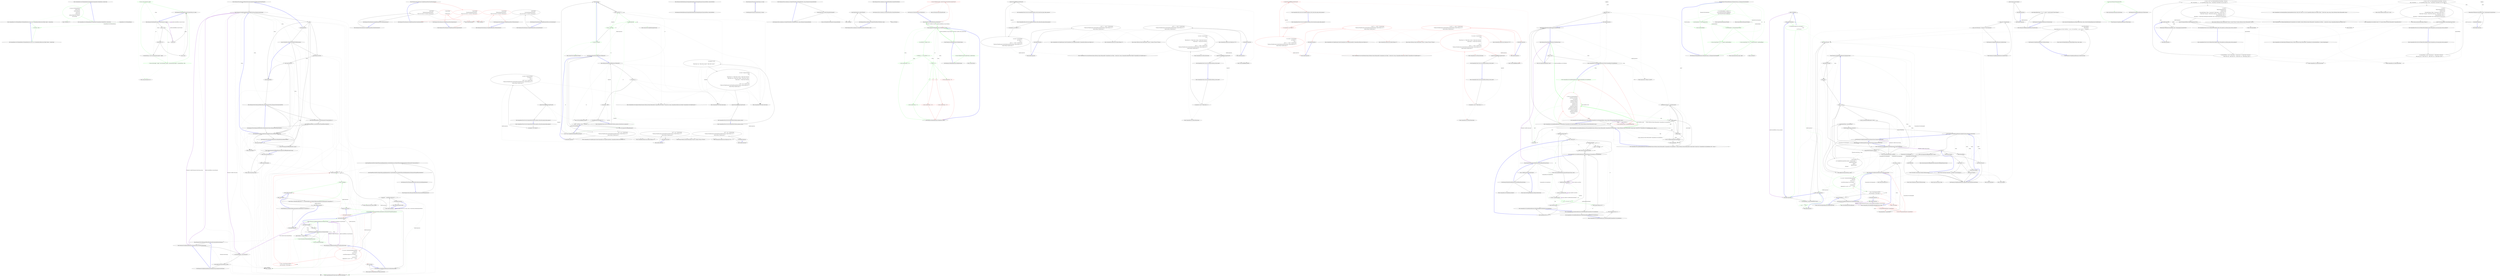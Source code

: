 digraph  {
m1_3 [cluster="CommandLine.Core.ValueSpecification.FromAttribute(CommandLine.ValueAttribute, System.Type)", file="DateHumanizeTests.cs", label="Entry CommandLine.Core.ValueSpecification.FromAttribute(CommandLine.ValueAttribute, System.Type)", span="17-17"];
m1_4 [cluster="CommandLine.Core.ValueSpecification.FromAttribute(CommandLine.ValueAttribute, System.Type)", color=green, community=0, file="DateHumanizeTests.cs", label="0: return new ValueSpecification(\r\n                attribute.Index,\r\n                attribute.Required,\r\n                attribute.Min,\r\n                attribute.Max,\r\n                attribute.DefaultValue.ToMaybe(),\r\n                conversionType);", span="19-25"];
m1_5 [cluster="CommandLine.Core.ValueSpecification.FromAttribute(CommandLine.ValueAttribute, System.Type)", file="DateHumanizeTests.cs", label="Exit CommandLine.Core.ValueSpecification.FromAttribute(CommandLine.ValueAttribute, System.Type)", span="17-17"];
m1_0 [cluster="CommandLine.Core.ValueSpecification.ValueSpecification(int, bool, int, int, CommandLine.Infrastructure.Maybe<object>, System.Type)", file="DateHumanizeTests.cs", label="Entry CommandLine.Core.ValueSpecification.ValueSpecification(int, bool, int, int, CommandLine.Infrastructure.Maybe<object>, System.Type)", span="11-11"];
m1_1 [cluster="CommandLine.Core.ValueSpecification.ValueSpecification(int, bool, int, int, CommandLine.Infrastructure.Maybe<object>, System.Type)", color=green, community=0, file="DateHumanizeTests.cs", label="1: this.index = index", span="14-14"];
m1_2 [cluster="CommandLine.Core.ValueSpecification.ValueSpecification(int, bool, int, int, CommandLine.Infrastructure.Maybe<object>, System.Type)", file="DateHumanizeTests.cs", label="Exit CommandLine.Core.ValueSpecification.ValueSpecification(int, bool, int, int, CommandLine.Infrastructure.Maybe<object>, System.Type)", span="11-11"];
m1_6 [cluster="T.ToMaybe<T>()", file="DateHumanizeTests.cs", label="Entry T.ToMaybe<T>()", span="82-82"];
m1_7 [file="DateHumanizeTests.cs", label="CommandLine.Core.ValueSpecification", span=""];
m6_9 [cluster="string.Substring(int, int)", file="FixedLengthTruncator.cs", label="Entry string.Substring(int, int)", span="0-0"];
m6_0 [cluster="Humanizer.FixedLengthTruncator.Truncate(string, int, string)", file="FixedLengthTruncator.cs", label="Entry Humanizer.FixedLengthTruncator.Truncate(string, int, string)", span="7-7"];
m6_1 [cluster="Humanizer.FixedLengthTruncator.Truncate(string, int, string)", file="FixedLengthTruncator.cs", label="value == null", span="9-9"];
m6_3 [cluster="Humanizer.FixedLengthTruncator.Truncate(string, int, string)", file="FixedLengthTruncator.cs", label="value.Length == 0", span="12-12"];
m6_4 [cluster="Humanizer.FixedLengthTruncator.Truncate(string, int, string)", file="FixedLengthTruncator.cs", label="return value;", span="13-13"];
m6_5 [cluster="Humanizer.FixedLengthTruncator.Truncate(string, int, string)", file="FixedLengthTruncator.cs", label="truncationString == null || truncationString.Length > length", span="15-15"];
m6_6 [cluster="Humanizer.FixedLengthTruncator.Truncate(string, int, string)", color=green, community=0, file="FixedLengthTruncator.cs", label="0: return value.Substring(0, length);", span="16-16"];
m6_7 [cluster="Humanizer.FixedLengthTruncator.Truncate(string, int, string)", color=green, community=0, file="FixedLengthTruncator.cs", label="0: return value.Length > length ? value.Substring(0, length - truncationString.Length) + truncationString : value;", span="18-18"];
m6_2 [cluster="Humanizer.FixedLengthTruncator.Truncate(string, int, string)", file="FixedLengthTruncator.cs", label="return null;", span="10-10"];
m6_8 [cluster="Humanizer.FixedLengthTruncator.Truncate(string, int, string)", file="FixedLengthTruncator.cs", label="Exit Humanizer.FixedLengthTruncator.Truncate(string, int, string)", span="7-7"];
m7_37 [cluster="Humanizer.Tests.DehumanizeToEnumTests.HonorsAnyAttributeWithDescriptionStringProperty()", file="FixedNumberOfCharactersTruncator.cs", label="Entry Humanizer.Tests.DehumanizeToEnumTests.HonorsAnyAttributeWithDescriptionStringProperty()", span="44-44"];
m7_31 [cluster="Unk.Equal", file="FixedNumberOfCharactersTruncator.cs", label="Entry Unk.Equal", span=""];
m7_39 [cluster="Humanizer.StringHumanizeExtensions.ApplyCase(string, Humanizer.LetterCasing)", file="FixedNumberOfCharactersTruncator.cs", label=casing, span="75-75"];
m7_38 [cluster="Humanizer.StringHumanizeExtensions.ApplyCase(string, Humanizer.LetterCasing)", file="FixedNumberOfCharactersTruncator.cs", label="Entry Humanizer.StringHumanizeExtensions.ApplyCase(string, Humanizer.LetterCasing)", span="73-73"];
m7_40 [cluster="Humanizer.StringHumanizeExtensions.ApplyCase(string, Humanizer.LetterCasing)", file="FixedNumberOfCharactersTruncator.cs", label="LetterCasing.Title", span="77-77"];
m7_41 [cluster="Humanizer.StringHumanizeExtensions.ApplyCase(string, Humanizer.LetterCasing)", file="FixedNumberOfCharactersTruncator.cs", label="return CultureInfo.CurrentCulture.TextInfo.ToTitleCase(input);", span="78-78"];
m7_43 [cluster="Humanizer.StringHumanizeExtensions.ApplyCase(string, Humanizer.LetterCasing)", file="FixedNumberOfCharactersTruncator.cs", label="return input.ToLower();", span="81-81"];
m7_42 [cluster="Humanizer.StringHumanizeExtensions.ApplyCase(string, Humanizer.LetterCasing)", file="FixedNumberOfCharactersTruncator.cs", label="LetterCasing.LowerCase", span="80-80"];
m7_44 [cluster="Humanizer.StringHumanizeExtensions.ApplyCase(string, Humanizer.LetterCasing)", file="FixedNumberOfCharactersTruncator.cs", label="LetterCasing.AllCaps", span="83-83"];
m7_19 [cluster="lambda expression", file="FixedNumberOfCharactersTruncator.cs", label="Exit lambda expression", span="18-18"];
m7_0 [cluster="lambda expression", file="FixedNumberOfCharactersTruncator.cs", label="Entry lambda expression", span="9-9"];
m7_1 [cluster="lambda expression", file="FixedNumberOfCharactersTruncator.cs", label="String.Join('' '', methodName.Split(new[] { '_', '-' }))", span="9-9"];
m7_2 [cluster="lambda expression", file="FixedNumberOfCharactersTruncator.cs", label="Exit lambda expression", span="9-9"];
m7_3 [cluster="string.Split(params char[])", file="FixedNumberOfCharactersTruncator.cs", label="Entry string.Split(params char[])", span="0-0"];
m7_4 [cluster="string.Join(string, params string[])", file="FixedNumberOfCharactersTruncator.cs", label="Entry string.Join(string, params string[])", span="0-0"];
m7_32 [cluster="Humanizer.Tests.DehumanizeToEnumTests.HonorsDescriptionAttributeSubclasses()", file="FixedNumberOfCharactersTruncator.cs", label="Entry Humanizer.Tests.DehumanizeToEnumTests.HonorsDescriptionAttributeSubclasses()", span="36-36"];
m7_54 [cluster="string.Substring(int, int)", file="FixedNumberOfCharactersTruncator.cs", label="Entry string.Substring(int, int)", span="0-0"];
m7_56 [cluster="string.Concat(string, string)", file="FixedNumberOfCharactersTruncator.cs", label="Entry string.Concat(string, string)", span="0-0"];
m7_55 [cluster="string.Substring(int)", file="FixedNumberOfCharactersTruncator.cs", label="Entry string.Substring(int)", span="0-0"];
m7_57 [cluster="System.ArgumentOutOfRangeException.ArgumentOutOfRangeException(string)", file="FixedNumberOfCharactersTruncator.cs", label="Entry System.ArgumentOutOfRangeException.ArgumentOutOfRangeException(string)", span="0-0"];
m7_53 [cluster="string.ToUpper()", file="FixedNumberOfCharactersTruncator.cs", label="Entry string.ToUpper()", span="0-0"];
m7_23 [cluster="lambda expression", file="FixedNumberOfCharactersTruncator.cs", label="Exit lambda expression", span="30-30"];
m7_24 [cluster="Humanizer.StringHumanizeExtensions.Humanize(string)", color=green, community=0, file="FixedNumberOfCharactersTruncator.cs", label="0: Entry Humanizer.StringHumanizeExtensions.Humanize(string)", span="42-42"];
m7_25 [cluster="Humanizer.StringHumanizeExtensions.Humanize(string)", file="FixedNumberOfCharactersTruncator.cs", label="input.All(Char.IsUpper)", span="45-45"];
m7_8 [cluster="Humanizer.StringHumanizeExtensions.FromPascalCase(string)", file="FixedNumberOfCharactersTruncator.cs", label="return result.Replace('' i '', '' I '');", span="34-34"];
m7_12 [cluster="string.DehumanizeTo(System.Type, Humanizer.OnNoMatch)", file="FixedNumberOfCharactersTruncator.cs", label="Entry string.DehumanizeTo(System.Type, Humanizer.OnNoMatch)", span="33-33"];
m7_27 [cluster="Humanizer.StringHumanizeExtensions.Humanize(string)", file="FixedNumberOfCharactersTruncator.cs", label="input.Contains('_') || input.Contains('-')", span="48-48"];
m7_28 [cluster="Humanizer.StringHumanizeExtensions.Humanize(string)", color=green, community=0, file="FixedNumberOfCharactersTruncator.cs", label="0: return FromUnderscoreDashSeparatedWords(input);", span="49-49"];
m7_29 [cluster="Humanizer.StringHumanizeExtensions.Humanize(string)", color=green, community=0, file="FixedNumberOfCharactersTruncator.cs", label="3: return FromPascalCase(input);", span="51-51"];
m7_30 [cluster="Humanizer.StringHumanizeExtensions.Humanize(string)", file="FixedNumberOfCharactersTruncator.cs", label="Exit Humanizer.StringHumanizeExtensions.Humanize(string)", span="42-42"];
m7_35 [cluster="Humanizer.StringHumanizeExtensions.Humanize(string, Humanizer.LetterCasing)", file="FixedNumberOfCharactersTruncator.cs", label="return ApplyCase(humanizedString, casing);", span="64-64"];
m7_34 [cluster="Humanizer.StringHumanizeExtensions.Humanize(string, Humanizer.LetterCasing)", file="FixedNumberOfCharactersTruncator.cs", label="var humanizedString = input.Humanize()", span="62-62"];
m7_33 [cluster="Humanizer.StringHumanizeExtensions.Humanize(string, Humanizer.LetterCasing)", file="FixedNumberOfCharactersTruncator.cs", label="Entry Humanizer.StringHumanizeExtensions.Humanize(string, Humanizer.LetterCasing)", span="60-60"];
m7_36 [cluster="Humanizer.StringHumanizeExtensions.Humanize(string, Humanizer.LetterCasing)", file="FixedNumberOfCharactersTruncator.cs", label="Exit Humanizer.StringHumanizeExtensions.Humanize(string, Humanizer.LetterCasing)", span="60-60"];
m7_52 [cluster="Humanizer.Tests.DehumanizeToEnumTests.AllCapitalMembersAreReturnedAsIs()", file="FixedNumberOfCharactersTruncator.cs", label="Exit Humanizer.Tests.DehumanizeToEnumTests.AllCapitalMembersAreReturnedAsIs()", span="68-68"];
m7_14 [cluster="Humanizer.Tests.DehumanizeToEnumTests.ThrowsForEnumNoMatch()", file="FixedNumberOfCharactersTruncator.cs", label="Assert.Throws<NoMatchFoundException>(() => EnumTestsResources.MemberWithDescriptionAttribute.DehumanizeTo<DummyEnum>())", span="18-18"];
m7_26 [cluster="Humanizer.StringHumanizeExtensions.Humanize(string)", file="FixedNumberOfCharactersTruncator.cs", label="return input;", span="46-46"];
m7_13 [cluster="Unk.ToUpper", file="FixedNumberOfCharactersTruncator.cs", label="Entry Unk.ToUpper", span=""];
m7_15 [cluster="Unk.Replace", color=green, community=0, file="FixedNumberOfCharactersTruncator.cs", label="0: Entry Unk.Replace", span=""];
m7_16 [cluster="lambda expression", file="FixedNumberOfCharactersTruncator.cs", label="Entry lambda expression", span="26-29"];
m7_9 [cluster="Humanizer.StringHumanizeExtensions.FromPascalCase(string)", file="FixedNumberOfCharactersTruncator.cs", label="Exit Humanizer.StringHumanizeExtensions.FromPascalCase(string)", span="22-22"];
m7_21 [cluster="lambda expression", color=green, community=0, file="FixedNumberOfCharactersTruncator.cs", label="0: EnumTestsResources.MemberWithDescriptionAttribute.DehumanizeTo(typeof(DummyEnum))", span="19-19"];
m7_17 [cluster="lambda expression", file="FixedNumberOfCharactersTruncator.cs", label="Entry lambda expression", span="18-18"];
m7_18 [cluster="lambda expression", file="FixedNumberOfCharactersTruncator.cs", label="EnumTestsResources.MemberWithDescriptionAttribute.DehumanizeTo<DummyEnum>()", span="18-18"];
m7_22 [cluster="lambda expression", color=red, community=0, file="FixedNumberOfCharactersTruncator.cs", label="1: Exit lambda expression", span="19-19"];
m7_20 [cluster="string.ToLower()", file="FixedNumberOfCharactersTruncator.cs", label="Entry string.ToLower()", span="0-0"];
m7_10 [cluster="System.Text.RegularExpressions.Regex.Split(string)", file="FixedNumberOfCharactersTruncator.cs", label="Entry System.Text.RegularExpressions.Regex.Split(string)", span="0-0"];
m7_6 [cluster="Humanizer.StringHumanizeExtensions.FromPascalCase(string)", color=red, community=0, file="FixedNumberOfCharactersTruncator.cs", label="0: var result = PascalCaseWordBoundaryRegex\r\n                .Split(name)\r\n                .Select(word =>\r\n                    word.All(Char.IsUpper) && word.Length > 1\r\n                        ? word\r\n                        : word.ToLower())\r\n                .Aggregate((res, word) => res + '' '' + word)", span="24-30"];
m7_11 [cluster="Unk.Select", file="FixedNumberOfCharactersTruncator.cs", label="Entry Unk.Select", span=""];
m7_49 [cluster="Humanizer.StringHumanizeExtensions.ApplyCase(string, Humanizer.LetterCasing)", file="FixedNumberOfCharactersTruncator.cs", label="return input.ToUpper();", span="90-90"];
m7_51 [cluster="Humanizer.StringHumanizeExtensions.ApplyCase(string, Humanizer.LetterCasing)", file="FixedNumberOfCharactersTruncator.cs", label="Exit Humanizer.StringHumanizeExtensions.ApplyCase(string, Humanizer.LetterCasing)", span="73-73"];
m7_50 [cluster="Humanizer.StringHumanizeExtensions.ApplyCase(string, Humanizer.LetterCasing)", file="FixedNumberOfCharactersTruncator.cs", label="throw new ArgumentOutOfRangeException(''casing'');", span="93-93"];
m7_58 [cluster="Humanizer.Tests.DehumanizeToEnumTests.HonorsLocalizedDisplayAttribute()", file="FixedNumberOfCharactersTruncator.cs", label="Entry Humanizer.Tests.DehumanizeToEnumTests.HonorsLocalizedDisplayAttribute()", span="82-82"];
m7_60 [cluster="Humanizer.Tests.DehumanizeToEnumTests.HonorsLocalizedDisplayAttribute()", file="FixedNumberOfCharactersTruncator.cs", label="Assert.Equal(EnumUnderTest.MemberWithLocalizedDisplayAttribute, EnumTestsResources.MemberWithLocalizedDisplayAttribute.DehumanizeTo(typeof(EnumUnderTest)))", span="85-85"];
m7_59 [cluster="Humanizer.Tests.DehumanizeToEnumTests.HonorsLocalizedDisplayAttribute()", file="FixedNumberOfCharactersTruncator.cs", label="Assert.Equal(EnumUnderTest.MemberWithLocalizedDisplayAttribute, EnumTestsResources.MemberWithLocalizedDisplayAttribute.DehumanizeTo<EnumUnderTest>())", span="84-84"];
m7_61 [cluster="Humanizer.Tests.DehumanizeToEnumTests.HonorsLocalizedDisplayAttribute()", file="FixedNumberOfCharactersTruncator.cs", label="Exit Humanizer.Tests.DehumanizeToEnumTests.HonorsLocalizedDisplayAttribute()", span="82-82"];
m7_45 [cluster="Humanizer.Tests.DehumanizeToEnumTests.IsCaseInsensitive(string, Humanizer.Tests.EnumUnderTest)", file="FixedNumberOfCharactersTruncator.cs", label="Entry Humanizer.Tests.DehumanizeToEnumTests.IsCaseInsensitive(string, Humanizer.Tests.EnumUnderTest)", span="61-61"];
m7_47 [cluster="Humanizer.Tests.DehumanizeToEnumTests.IsCaseInsensitive(string, Humanizer.Tests.EnumUnderTest)", file="FixedNumberOfCharactersTruncator.cs", label="Assert.Equal(expectedEnum, input.DehumanizeTo(typeof(EnumUnderTest)))", span="64-64"];
m7_48 [cluster="Humanizer.Tests.DehumanizeToEnumTests.IsCaseInsensitive(string, Humanizer.Tests.EnumUnderTest)", file="FixedNumberOfCharactersTruncator.cs", label="Exit Humanizer.Tests.DehumanizeToEnumTests.IsCaseInsensitive(string, Humanizer.Tests.EnumUnderTest)", span="61-61"];
m7_46 [cluster="Humanizer.Tests.DehumanizeToEnumTests.IsCaseInsensitive(string, Humanizer.Tests.EnumUnderTest)", file="FixedNumberOfCharactersTruncator.cs", label="Assert.Equal(expectedEnum, input.DehumanizeTo<EnumUnderTest>())", span="63-63"];
m7_5 [cluster="Humanizer.StringHumanizeExtensions.FromPascalCase(string)", file="FixedNumberOfCharactersTruncator.cs", label="Entry Humanizer.StringHumanizeExtensions.FromPascalCase(string)", span="22-22"];
m7_7 [cluster="Humanizer.StringHumanizeExtensions.FromPascalCase(string)", color=red, community=0, file="FixedNumberOfCharactersTruncator.cs", label="0: result = Char.ToUpper(result[0]) +\r\n                result.Substring(1, result.Length - 1)", span="32-33"];
m8_0 [cluster="Humanizer.Tests.Extensions.StringDehumanizeTests.PascalCaseSentence()", file="FixedNumberOfWordsTruncator.cs", label="Entry Humanizer.Tests.Extensions.StringDehumanizeTests.PascalCaseSentence()", span="7-7"];
m8_1 [cluster="Humanizer.Tests.Extensions.StringDehumanizeTests.PascalCaseSentence()", color=red, community=0, file="FixedNumberOfWordsTruncator.cs", label="0: Assert.Equal(\r\n                ''PascalCaseSentenceIsCamelized'',\r\n                ''Pascal case sentence is camelized''.Dehumanize())", span="9-11"];
m8_2 [cluster="Humanizer.Tests.Extensions.StringDehumanizeTests.PascalCaseSentence()", file="FixedNumberOfWordsTruncator.cs", label="Exit Humanizer.Tests.Extensions.StringDehumanizeTests.PascalCaseSentence()", span="7-7"];
m8_4 [cluster="Unk.Equal", file="FixedNumberOfWordsTruncator.cs", label="Entry Unk.Equal", span=""];
m8_3 [cluster="string.Dehumanize()", file="FixedNumberOfWordsTruncator.cs", label="Entry string.Dehumanize()", span="11-11"];
m8_8 [cluster="Humanizer.Tests.Extensions.StringDehumanizeTests.MixedCaseSentence()", file="FixedNumberOfWordsTruncator.cs", label="Entry Humanizer.Tests.Extensions.StringDehumanizeTests.MixedCaseSentence()", span="23-23"];
m8_9 [cluster="Humanizer.Tests.Extensions.StringDehumanizeTests.MixedCaseSentence()", file="FixedNumberOfWordsTruncator.cs", label="Assert.Equal(\r\n                ''MixedCaseSentenceIsCamelized'',\r\n                ''Mixed case sentence Is Camelized''.Dehumanize())", span="25-27"];
m8_10 [cluster="Humanizer.Tests.Extensions.StringDehumanizeTests.MixedCaseSentence()", file="FixedNumberOfWordsTruncator.cs", label="Exit Humanizer.Tests.Extensions.StringDehumanizeTests.MixedCaseSentence()", span="23-23"];
m8_14 [cluster="Humanizer.Tests.Extensions.StringDehumanizeTests.EmptySentence()", file="FixedNumberOfWordsTruncator.cs", label="Entry Humanizer.Tests.Extensions.StringDehumanizeTests.EmptySentence()", span="39-39"];
m8_15 [cluster="Humanizer.Tests.Extensions.StringDehumanizeTests.EmptySentence()", color=red, community=0, file="FixedNumberOfWordsTruncator.cs", label="0: Assert.Equal(\r\n                '''',\r\n                ''''.Dehumanize())", span="41-43"];
m8_16 [cluster="Humanizer.Tests.Extensions.StringDehumanizeTests.EmptySentence()", file="FixedNumberOfWordsTruncator.cs", label="Exit Humanizer.Tests.Extensions.StringDehumanizeTests.EmptySentence()", span="39-39"];
m8_5 [cluster="Humanizer.Tests.Extensions.StringDehumanizeTests.TitleCaseSentence()", file="FixedNumberOfWordsTruncator.cs", label="Entry Humanizer.Tests.Extensions.StringDehumanizeTests.TitleCaseSentence()", span="15-15"];
m8_6 [cluster="Humanizer.Tests.Extensions.StringDehumanizeTests.TitleCaseSentence()", color=red, community=0, file="FixedNumberOfWordsTruncator.cs", label="0: Assert.Equal(\r\n                ''TitleCaseSentenceIsCamelized'',\r\n                ''Title Case Sentence Is Camelized''.Dehumanize())", span="17-19"];
m8_7 [cluster="Humanizer.Tests.Extensions.StringDehumanizeTests.TitleCaseSentence()", file="FixedNumberOfWordsTruncator.cs", label="Exit Humanizer.Tests.Extensions.StringDehumanizeTests.TitleCaseSentence()", span="15-15"];
m8_11 [cluster="Humanizer.Tests.Extensions.StringDehumanizeTests.LowerCaseSentence()", file="FixedNumberOfWordsTruncator.cs", label="Entry Humanizer.Tests.Extensions.StringDehumanizeTests.LowerCaseSentence()", span="31-31"];
m8_12 [cluster="Humanizer.Tests.Extensions.StringDehumanizeTests.LowerCaseSentence()", file="FixedNumberOfWordsTruncator.cs", label="Assert.Equal(\r\n                ''LowerCaseSentenceIsCamelized'',\r\n                ''lower case sentence is camelized''.Dehumanize())", span="33-35"];
m8_13 [cluster="Humanizer.Tests.Extensions.StringDehumanizeTests.LowerCaseSentence()", file="FixedNumberOfWordsTruncator.cs", label="Exit Humanizer.Tests.Extensions.StringDehumanizeTests.LowerCaseSentence()", span="31-31"];
m9_32 [cluster="Humanizer.RomanNumeralExtensions.ToRoman(int)", file="FrenchNumberToWordsConverter.cs", label=RomanNumerals, span="89-89"];
m9_33 [cluster="Humanizer.RomanNumeralExtensions.ToRoman(int)", file="FrenchNumberToWordsConverter.cs", label="input / pair.Value > 0", span="91-91"];
m9_34 [cluster="Humanizer.RomanNumeralExtensions.ToRoman(int)", color=green, community=0, file="FrenchNumberToWordsConverter.cs", label="0: sb.Append(pair.Key)", span="93-93"];
m9_35 [cluster="Humanizer.RomanNumeralExtensions.ToRoman(int)", color=green, community=0, file="FrenchNumberToWordsConverter.cs", label="0: input -= pair.Value", span="94-94"];
m9_36 [cluster="Humanizer.RomanNumeralExtensions.ToRoman(int)", color=green, community=0, file="FrenchNumberToWordsConverter.cs", label="0: return sb.ToString();", span="98-98"];
m9_10 [cluster="System.Collections.Generic.IEnumerable<TSource>.Contains<TSource>(TSource)", file="FrenchNumberToWordsConverter.cs", label="Entry System.Collections.Generic.IEnumerable<TSource>.Contains<TSource>(TSource)", span="0-0"];
m9_19 [cluster="CommandLine.Core.Token.Name(string)", file="FrenchNumberToWordsConverter.cs", label="Entry CommandLine.Core.Token.Name(string)", span="19-19"];
m9_5 [cluster="CommandLine.Core.Sequence.Partition(System.Collections.Generic.IEnumerable<CommandLine.Core.Token>, System.Func<string, CommandLine.Infrastructure.Maybe<CommandLine.Core.TypeDescriptor>>)", file="FrenchNumberToWordsConverter.cs", label="Entry CommandLine.Core.Sequence.Partition(System.Collections.Generic.IEnumerable<CommandLine.Core.Token>, System.Func<string, CommandLine.Infrastructure.Maybe<CommandLine.Core.TypeDescriptor>>)", span="11-11"];
m9_13 [cluster="CommandLine.Infrastructure.Maybe.Just<T>(T)", file="FrenchNumberToWordsConverter.cs", label="Entry CommandLine.Infrastructure.Maybe.Just<T>(T)", span="71-71"];
m9_11 [cluster="CommandLine.Infrastructure.Maybe.Nothing<T>()", file="FrenchNumberToWordsConverter.cs", label="Entry CommandLine.Infrastructure.Maybe.Nothing<T>()", span="66-66"];
m9_38 [cluster="lambda expression", file="FrenchNumberToWordsConverter.cs", label="new[] { ''seq'' }.Contains(name)\r\n                        ? Maybe.Just(TypeDescriptor.Create(TypeDescriptorKind.Sequence, Maybe.Nothing<int>()))\r\n                        : Maybe.Nothing<TypeDescriptor>()", span="95-97"];
m9_41 [cluster="System.Text.StringBuilder.ToString()", file="FrenchNumberToWordsConverter.cs", label="Entry System.Text.StringBuilder.ToString()", span="0-0"];
m9_12 [cluster="CommandLine.Core.TypeDescriptor.Create(CommandLine.Core.TypeDescriptorKind, CommandLine.Infrastructure.Maybe<int>)", file="FrenchNumberToWordsConverter.cs", label="Entry CommandLine.Core.TypeDescriptor.Create(CommandLine.Core.TypeDescriptorKind, CommandLine.Infrastructure.Maybe<int>)", span="36-36"];
m9_40 [cluster="System.Text.StringBuilder.Append(string)", file="FrenchNumberToWordsConverter.cs", label="Entry System.Text.StringBuilder.Append(string)", span="0-0"];
m9_14 [cluster="CommandLine.Tests.Unit.Core.SequenceTests.Partition_sequence_values()", file="FrenchNumberToWordsConverter.cs", label="Entry CommandLine.Tests.Unit.Core.SequenceTests.Partition_sequence_values()", span="34-34"];
m9_15 [cluster="CommandLine.Tests.Unit.Core.SequenceTests.Partition_sequence_values()", file="FrenchNumberToWordsConverter.cs", label="var expected = new[]\r\n                {\r\n                    Token.Name(''seq''), Token.Value(''seqval0''), Token.Value(''seqval1'')\r\n                }", span="36-39"];
m9_16 [cluster="CommandLine.Tests.Unit.Core.SequenceTests.Partition_sequence_values()", file="FrenchNumberToWordsConverter.cs", label="var result = Sequence.Partition(\r\n                new[]\r\n                    {\r\n                        Token.Name(''str''), Token.Value(''strvalue''), Token.Value(''freevalue''),\r\n                        Token.Name(''seq''), Token.Value(''seqval0''), Token.Value(''seqval1''),\r\n                        Token.Name(''x''), Token.Value(''freevalue2'')\r\n                    },\r\n                name =>\r\n                    new[] { ''seq'' }.Contains(name)\r\n                        ? Maybe.Just(TypeDescriptor.Create(TypeDescriptorKind.Sequence, Maybe.Nothing<int>()))\r\n                        : Maybe.Nothing<TypeDescriptor>())", span="41-51"];
m9_17 [cluster="CommandLine.Tests.Unit.Core.SequenceTests.Partition_sequence_values()", file="FrenchNumberToWordsConverter.cs", label="expected.ShouldAllBeEquivalentTo(result)", span="53-53"];
m9_18 [cluster="CommandLine.Tests.Unit.Core.SequenceTests.Partition_sequence_values()", file="FrenchNumberToWordsConverter.cs", label="Exit CommandLine.Tests.Unit.Core.SequenceTests.Partition_sequence_values()", span="34-34"];
m9_39 [cluster="lambda expression", file="FrenchNumberToWordsConverter.cs", label="Exit lambda expression", span="94-97"];
m9_0 [cluster="CommandLine.Tests.Unit.Core.SequenceTests.Partition_sequence_values_from_empty_token_sequence()", file="FrenchNumberToWordsConverter.cs", label="Entry CommandLine.Tests.Unit.Core.SequenceTests.Partition_sequence_values_from_empty_token_sequence()", span="19-19"];
m9_1 [cluster="CommandLine.Tests.Unit.Core.SequenceTests.Partition_sequence_values_from_empty_token_sequence()", file="FrenchNumberToWordsConverter.cs", label="var expected = new Token[] { }", span="21-21"];
m9_2 [cluster="CommandLine.Tests.Unit.Core.SequenceTests.Partition_sequence_values_from_empty_token_sequence()", file="FrenchNumberToWordsConverter.cs", label="var result = Sequence.Partition(\r\n                new Token[] { },\r\n                name =>\r\n                    new[] { ''seq'' }.Contains(name)\r\n                        ? Maybe.Just(TypeDescriptor.Create(TypeDescriptorKind.Sequence, Maybe.Nothing<int>()))\r\n                        : Maybe.Nothing<TypeDescriptor>())", span="23-28"];
m9_3 [cluster="CommandLine.Tests.Unit.Core.SequenceTests.Partition_sequence_values_from_empty_token_sequence()", file="FrenchNumberToWordsConverter.cs", label="expected.ShouldAllBeEquivalentTo(result)", span="30-30"];
m9_4 [cluster="CommandLine.Tests.Unit.Core.SequenceTests.Partition_sequence_values_from_empty_token_sequence()", file="FrenchNumberToWordsConverter.cs", label="Exit CommandLine.Tests.Unit.Core.SequenceTests.Partition_sequence_values_from_empty_token_sequence()", span="19-19"];
m9_24 [cluster="CommandLine.Tests.Unit.Core.SequenceTests.Partition_sequence_values_from_two_sequneces()", file="FrenchNumberToWordsConverter.cs", label="Entry CommandLine.Tests.Unit.Core.SequenceTests.Partition_sequence_values_from_two_sequneces()", span="57-57"];
m9_25 [cluster="Humanizer.RomanNumeralExtensions.ToRoman(int)", file="FrenchNumberToWordsConverter.cs", label="Entry Humanizer.RomanNumeralExtensions.ToRoman(int)", span="78-78"];
m9_26 [cluster="Humanizer.RomanNumeralExtensions.ToRoman(int)", file="FrenchNumberToWordsConverter.cs", label="int minValue = 1", span="80-80"];
m9_27 [cluster="Humanizer.RomanNumeralExtensions.ToRoman(int)", file="FrenchNumberToWordsConverter.cs", label="int maxValue = 3999", span="81-81"];
m9_28 [cluster="Humanizer.RomanNumeralExtensions.ToRoman(int)", file="FrenchNumberToWordsConverter.cs", label="int maxRomanNumeralLength = 15", span="82-82"];
m9_37 [cluster="Humanizer.RomanNumeralExtensions.ToRoman(int)", file="FrenchNumberToWordsConverter.cs", label="Exit Humanizer.RomanNumeralExtensions.ToRoman(int)", span="78-78"];
m9_7 [cluster="lambda expression", file="FrenchNumberToWordsConverter.cs", label="Entry lambda expression", span="25-28"];
m9_8 [cluster="lambda expression", file="FrenchNumberToWordsConverter.cs", label="new[] { ''seq'' }.Contains(name)\r\n                        ? Maybe.Just(TypeDescriptor.Create(TypeDescriptorKind.Sequence, Maybe.Nothing<int>()))\r\n                        : Maybe.Nothing<TypeDescriptor>()", span="26-28"];
m9_9 [cluster="lambda expression", file="FrenchNumberToWordsConverter.cs", label="Exit lambda expression", span="25-28"];
m9_21 [cluster="lambda expression", file="FrenchNumberToWordsConverter.cs", label="Entry lambda expression", span="48-51"];
m9_22 [cluster="lambda expression", file="FrenchNumberToWordsConverter.cs", label="new[] { ''seq'' }.Contains(name)\r\n                        ? Maybe.Just(TypeDescriptor.Create(TypeDescriptorKind.Sequence, Maybe.Nothing<int>()))\r\n                        : Maybe.Nothing<TypeDescriptor>()", span="49-51"];
m9_23 [cluster="lambda expression", file="FrenchNumberToWordsConverter.cs", label="Exit lambda expression", span="48-51"];
m9_29 [cluster="Humanizer.RomanNumeralExtensions.ToRoman(int)", file="FrenchNumberToWordsConverter.cs", label="(input < minValue) || (input > maxValue)", span="84-84"];
m9_30 [cluster="Humanizer.RomanNumeralExtensions.ToRoman(int)", file="FrenchNumberToWordsConverter.cs", label="throw new ArgumentOutOfRangeException();", span="85-85"];
m9_31 [cluster="Humanizer.RomanNumeralExtensions.ToRoman(int)", file="FrenchNumberToWordsConverter.cs", label="var sb = new StringBuilder(maxRomanNumeralLength)", span="87-87"];
m9_20 [cluster="CommandLine.Core.Token.Value(string)", file="FrenchNumberToWordsConverter.cs", label="Entry CommandLine.Core.Token.Value(string)", span="24-24"];
m9_6 [cluster="Unk.ShouldAllBeEquivalentTo", file="FrenchNumberToWordsConverter.cs", label="Entry Unk.ShouldAllBeEquivalentTo", span=""];
m10_0 [cluster="Humanizer.DateTimeHumanizeStrategy.IDateTimeHumanizeStrategy.Humanize(System.DateTime, System.DateTime)", file="IDateTimeHumanizeStrategy.cs", label="Entry Humanizer.DateTimeHumanizeStrategy.IDateTimeHumanizeStrategy.Humanize(System.DateTime, System.DateTime)", span="6-6"];
m10_1 [cluster="Humanizer.DateTimeHumanizeStrategy.IDateTimeHumanizeStrategy.Humanize(System.DateTime, System.DateTime)", file="IDateTimeHumanizeStrategy.cs", label="Exit Humanizer.DateTimeHumanizeStrategy.IDateTimeHumanizeStrategy.Humanize(System.DateTime, System.DateTime)", span="6-6"];
m11_0 [cluster="Humanizer.ITruncator.Truncate(string, int, string)", file="ITruncator.cs", label="Entry Humanizer.ITruncator.Truncate(string, int, string)", span="14-14"];
m11_1 [cluster="Humanizer.ITruncator.Truncate(string, int, string)", file="ITruncator.cs", label="Exit Humanizer.ITruncator.Truncate(string, int, string)", span="14-14"];
m12_7 [cluster="Humanizer.Tests.Localisation.es.NumberToWordsTests.ToOrdinalWords(int, string, Humanizer.GrammaticalGender)", file="NumberToWordsTests.cs", label="Entry Humanizer.Tests.Localisation.es.NumberToWordsTests.ToOrdinalWords(int, string, Humanizer.GrammaticalGender)", span="56-56"];
m12_8 [cluster="Humanizer.Tests.Localisation.es.NumberToWordsTests.ToOrdinalWords(int, string, Humanizer.GrammaticalGender)", file="NumberToWordsTests.cs", label="Assert.Equal(words, number.ToOrdinalWords(gender))", span="58-58"];
m12_9 [cluster="Humanizer.Tests.Localisation.es.NumberToWordsTests.ToOrdinalWords(int, string, Humanizer.GrammaticalGender)", file="NumberToWordsTests.cs", label="Exit Humanizer.Tests.Localisation.es.NumberToWordsTests.ToOrdinalWords(int, string, Humanizer.GrammaticalGender)", span="56-56"];
m12_2 [cluster="Humanizer.Tests.Localisation.es.NumberToWordsTests.ToWords(int, string)", file="NumberToWordsTests.cs", label="Entry Humanizer.Tests.Localisation.es.NumberToWordsTests.ToWords(int, string)", span="45-45"];
m12_3 [cluster="Humanizer.Tests.Localisation.es.NumberToWordsTests.ToWords(int, string)", file="NumberToWordsTests.cs", label="Assert.Equal(expected, number.ToWords())", span="47-47"];
m12_4 [cluster="Humanizer.Tests.Localisation.es.NumberToWordsTests.ToWords(int, string)", file="NumberToWordsTests.cs", label="Exit Humanizer.Tests.Localisation.es.NumberToWordsTests.ToWords(int, string)", span="45-45"];
m12_0 [cluster="Humanizer.Tests.Localisation.es.NumberToWordsTests.NumberToWordsTests()", file="NumberToWordsTests.cs", label="Entry Humanizer.Tests.Localisation.es.NumberToWordsTests.NumberToWordsTests()", span="7-7"];
m12_1 [cluster="Humanizer.Tests.Localisation.es.NumberToWordsTests.NumberToWordsTests()", file="NumberToWordsTests.cs", label="Exit Humanizer.Tests.Localisation.es.NumberToWordsTests.NumberToWordsTests()", span="7-7"];
m12_6 [cluster="Unk.Equal", file="NumberToWordsTests.cs", label="Entry Unk.Equal", span=""];
m12_5 [cluster="int.ToWords()", file="NumberToWordsTests.cs", label="Entry int.ToWords()", span="32-32"];
m12_10 [cluster="int.ToOrdinalWords(Humanizer.GrammaticalGender)", file="NumberToWordsTests.cs", label="Entry int.ToOrdinalWords(Humanizer.GrammaticalGender)", span="79-79"];
m13_8 [cluster="int.ToString(System.IFormatProvider)", file="OrdinalizeExtensions.cs", label="Entry int.ToString(System.IFormatProvider)", span="0-0"];
m13_5 [cluster="Humanizer.OrdinalizeExtensions.Ordinalize(int)", file="OrdinalizeExtensions.cs", label="Entry Humanizer.OrdinalizeExtensions.Ordinalize(int)", span="25-25"];
m13_6 [cluster="Humanizer.OrdinalizeExtensions.Ordinalize(int)", color=red, community=0, file="OrdinalizeExtensions.cs", label="0: return Ordinalize(number, number.ToString(CultureInfo.InvariantCulture));", span="27-27"];
m13_7 [cluster="Humanizer.OrdinalizeExtensions.Ordinalize(int)", file="OrdinalizeExtensions.cs", label="Exit Humanizer.OrdinalizeExtensions.Ordinalize(int)", span="25-25"];
m13_4 [cluster="Humanizer.OrdinalizeExtensions.Ordinalize(int, string)", file="OrdinalizeExtensions.cs", label="Entry Humanizer.OrdinalizeExtensions.Ordinalize(int, string)", span="30-30"];
m13_9 [cluster="Humanizer.OrdinalizeExtensions.Ordinalize(int, string)", color=green, community=0, file="OrdinalizeExtensions.cs", label="0: int nMod100 = number % 100", span="32-32"];
m13_11 [cluster="Humanizer.OrdinalizeExtensions.Ordinalize(int, string)", color=green, community=0, file="OrdinalizeExtensions.cs", label="1: return numberString + ''th'';", span="36-36"];
m13_12 [cluster="Humanizer.OrdinalizeExtensions.Ordinalize(int, string)", color=green, community=0, file="OrdinalizeExtensions.cs", label="2: number % 10", span="39-39"];
m13_14 [cluster="Humanizer.OrdinalizeExtensions.Ordinalize(int, string)", color=green, community=0, file="OrdinalizeExtensions.cs", label="1: return numberString + ''st'';", span="42-42"];
m13_16 [cluster="Humanizer.OrdinalizeExtensions.Ordinalize(int, string)", color=red, community=0, file="OrdinalizeExtensions.cs", label="1: return numberString + ''nd'';", span="44-44"];
m13_18 [cluster="Humanizer.OrdinalizeExtensions.Ordinalize(int, string)", color=red, community=0, file="OrdinalizeExtensions.cs", label="1: return numberString + ''rd'';", span="46-46"];
m13_19 [cluster="Humanizer.OrdinalizeExtensions.Ordinalize(int, string)", color=red, community=0, file="OrdinalizeExtensions.cs", label="1: return numberString + ''th'';", span="48-48"];
m13_10 [cluster="Humanizer.OrdinalizeExtensions.Ordinalize(int, string)", color=green, community=0, file="OrdinalizeExtensions.cs", label="0: nMod100 >= 11 && nMod100 <= 13", span="34-34"];
m13_13 [cluster="Humanizer.OrdinalizeExtensions.Ordinalize(int, string)", color=green, community=0, file="OrdinalizeExtensions.cs", label="2: 1", span="41-41"];
m13_15 [cluster="Humanizer.OrdinalizeExtensions.Ordinalize(int, string)", color=red, community=0, file="OrdinalizeExtensions.cs", label="2: 2", span="43-43"];
m13_17 [cluster="Humanizer.OrdinalizeExtensions.Ordinalize(int, string)", color=red, community=0, file="OrdinalizeExtensions.cs", label="2: 3", span="45-45"];
m13_20 [cluster="Humanizer.OrdinalizeExtensions.Ordinalize(int, string)", file="OrdinalizeExtensions.cs", label="Exit Humanizer.OrdinalizeExtensions.Ordinalize(int, string)", span="30-30"];
m13_0 [cluster="Humanizer.OrdinalizeExtensions.Ordinalize(string)", file="OrdinalizeExtensions.cs", label="Entry Humanizer.OrdinalizeExtensions.Ordinalize(string)", span="15-15"];
m13_1 [cluster="Humanizer.OrdinalizeExtensions.Ordinalize(string)", color=green, community=0, file="OrdinalizeExtensions.cs", label="0: return Ordinalize(int.Parse(numberString), numberString);", span="17-17"];
m13_2 [cluster="Humanizer.OrdinalizeExtensions.Ordinalize(string)", file="OrdinalizeExtensions.cs", label="Exit Humanizer.OrdinalizeExtensions.Ordinalize(string)", span="15-15"];
m13_3 [cluster="int.Parse(string)", file="OrdinalizeExtensions.cs", label="Entry int.Parse(string)", span="0-0"];
m14_10 [cluster="System.Collections.Generic.IEnumerable<TSource>.Contains<TSource>(TSource)", file="OrdinalizeTests.cs", label="Entry System.Collections.Generic.IEnumerable<TSource>.Contains<TSource>(TSource)", span="0-0"];
m14_19 [cluster="CommandLine.Core.Token.Name(string)", file="OrdinalizeTests.cs", label="Entry CommandLine.Core.Token.Name(string)", span="19-19"];
m14_13 [cluster="CommandLine.Infrastructure.Maybe.Just<T>(T)", file="OrdinalizeTests.cs", label="Entry CommandLine.Infrastructure.Maybe.Just<T>(T)", span="71-71"];
m14_11 [cluster="CommandLine.Infrastructure.Maybe.Nothing<T>()", file="OrdinalizeTests.cs", label="Entry CommandLine.Infrastructure.Maybe.Nothing<T>()", span="66-66"];
m14_14 [cluster="CommandLine.Tests.Unit.Core.SwitchTests.Partition_switch_values()", file="OrdinalizeTests.cs", label="Entry CommandLine.Tests.Unit.Core.SwitchTests.Partition_switch_values()", span="34-34"];
m14_15 [cluster="CommandLine.Tests.Unit.Core.SwitchTests.Partition_switch_values()", file="OrdinalizeTests.cs", label="var expected = new [] { Token.Name(''x'') }", span="36-36"];
m14_16 [cluster="CommandLine.Tests.Unit.Core.SwitchTests.Partition_switch_values()", file="OrdinalizeTests.cs", label="var result = Switch.Partition(\r\n                new []\r\n                    {\r\n                        Token.Name(''str''), Token.Value(''strvalue''), Token.Value(''freevalue''),\r\n                        Token.Name(''x''), Token.Value(''freevalue2'')\r\n                    },\r\n                name =>\r\n                    new[] { ''x'', ''switch'' }.Contains(name)\r\n                        ? Maybe.Just(TypeDescriptor.Create(TypeDescriptorKind.Boolean, Maybe.Nothing<int>()))\r\n                        : Maybe.Nothing<TypeDescriptor>())", span="38-47"];
m14_17 [cluster="CommandLine.Tests.Unit.Core.SwitchTests.Partition_switch_values()", file="OrdinalizeTests.cs", label="expected.ShouldAllBeEquivalentTo(result)", span="49-49"];
m14_18 [cluster="CommandLine.Tests.Unit.Core.SwitchTests.Partition_switch_values()", file="OrdinalizeTests.cs", label="Exit CommandLine.Tests.Unit.Core.SwitchTests.Partition_switch_values()", span="34-34"];
m14_12 [cluster="CommandLine.Core.TypeDescriptor.Create(CommandLine.Core.TypeDescriptorKind, CommandLine.Infrastructure.Maybe<int>)", file="OrdinalizeTests.cs", label="Entry CommandLine.Core.TypeDescriptor.Create(CommandLine.Core.TypeDescriptorKind, CommandLine.Infrastructure.Maybe<int>)", span="36-36"];
m14_5 [cluster="CommandLine.Core.Switch.Partition(System.Collections.Generic.IEnumerable<CommandLine.Core.Token>, System.Func<string, CommandLine.Infrastructure.Maybe<CommandLine.Core.TypeDescriptor>>)", file="OrdinalizeTests.cs", label="Entry CommandLine.Core.Switch.Partition(System.Collections.Generic.IEnumerable<CommandLine.Core.Token>, System.Func<string, CommandLine.Infrastructure.Maybe<CommandLine.Core.TypeDescriptor>>)", span="11-11"];
m14_0 [cluster="CommandLine.Tests.Unit.Core.SwitchTests.Partition_switch_values_from_empty_token_sequence()", file="OrdinalizeTests.cs", label="Entry CommandLine.Tests.Unit.Core.SwitchTests.Partition_switch_values_from_empty_token_sequence()", span="19-19"];
m14_1 [cluster="CommandLine.Tests.Unit.Core.SwitchTests.Partition_switch_values_from_empty_token_sequence()", file="OrdinalizeTests.cs", label="var expected = new Token[] { }", span="21-21"];
m14_2 [cluster="CommandLine.Tests.Unit.Core.SwitchTests.Partition_switch_values_from_empty_token_sequence()", file="OrdinalizeTests.cs", label="var result = Switch.Partition(\r\n                new Token[] { },\r\n                name =>\r\n                    new[] { ''x'', ''switch'' }.Contains(name)\r\n                        ? Maybe.Just(TypeDescriptor.Create(TypeDescriptorKind.Boolean, Maybe.Nothing<int>()))\r\n                        : Maybe.Nothing<TypeDescriptor>())", span="23-28"];
m14_3 [cluster="CommandLine.Tests.Unit.Core.SwitchTests.Partition_switch_values_from_empty_token_sequence()", file="OrdinalizeTests.cs", label="expected.ShouldAllBeEquivalentTo(result)", span="30-30"];
m14_4 [cluster="CommandLine.Tests.Unit.Core.SwitchTests.Partition_switch_values_from_empty_token_sequence()", file="OrdinalizeTests.cs", label="Exit CommandLine.Tests.Unit.Core.SwitchTests.Partition_switch_values_from_empty_token_sequence()", span="19-19"];
m14_21 [cluster="lambda expression", file="OrdinalizeTests.cs", label="Entry lambda expression", span="44-47"];
m14_7 [cluster="lambda expression", file="OrdinalizeTests.cs", label="Entry lambda expression", span="25-28"];
m14_8 [cluster="lambda expression", file="OrdinalizeTests.cs", label="new[] { ''x'', ''switch'' }.Contains(name)\r\n                        ? Maybe.Just(TypeDescriptor.Create(TypeDescriptorKind.Boolean, Maybe.Nothing<int>()))\r\n                        : Maybe.Nothing<TypeDescriptor>()", span="26-28"];
m14_9 [cluster="lambda expression", file="OrdinalizeTests.cs", label="Exit lambda expression", span="25-28"];
m14_22 [cluster="lambda expression", file="OrdinalizeTests.cs", label="new[] { ''x'', ''switch'' }.Contains(name)\r\n                        ? Maybe.Just(TypeDescriptor.Create(TypeDescriptorKind.Boolean, Maybe.Nothing<int>()))\r\n                        : Maybe.Nothing<TypeDescriptor>()", span="45-47"];
m14_23 [cluster="lambda expression", file="OrdinalizeTests.cs", label="Exit lambda expression", span="44-47"];
m14_20 [cluster="CommandLine.Core.Token.Value(string)", file="OrdinalizeTests.cs", label="Entry CommandLine.Core.Token.Value(string)", span="24-24"];
m14_6 [cluster="Unk.ShouldAllBeEquivalentTo", file="OrdinalizeTests.cs", label="Entry Unk.ShouldAllBeEquivalentTo", span=""];
m15_10 [cluster="System.Collections.Generic.IEnumerable<TSource>.Contains<TSource>(TSource)", file="PolishNumberToWordsConverter.cs", label="Entry System.Collections.Generic.IEnumerable<TSource>.Contains<TSource>(TSource)", span="0-0"];
m15_19 [cluster="CommandLine.Core.Token.Name(string)", file="PolishNumberToWordsConverter.cs", label="Entry CommandLine.Core.Token.Name(string)", span="19-19"];
m15_13 [cluster="CommandLine.Infrastructure.Maybe.Just<T>(T)", file="PolishNumberToWordsConverter.cs", label="Entry CommandLine.Infrastructure.Maybe.Just<T>(T)", span="71-71"];
m15_11 [cluster="CommandLine.Infrastructure.Maybe.Nothing<T>()", file="PolishNumberToWordsConverter.cs", label="Entry CommandLine.Infrastructure.Maybe.Nothing<T>()", span="66-66"];
m15_14 [cluster="CommandLine.Tests.Unit.Core.SwitchTests.Partition_switch_values()", file="PolishNumberToWordsConverter.cs", label="Entry CommandLine.Tests.Unit.Core.SwitchTests.Partition_switch_values()", span="34-34"];
m15_15 [cluster="CommandLine.Tests.Unit.Core.SwitchTests.Partition_switch_values()", file="PolishNumberToWordsConverter.cs", label="var expected = new [] { Token.Name(''x'') }", span="36-36"];
m15_16 [cluster="CommandLine.Tests.Unit.Core.SwitchTests.Partition_switch_values()", color=red, community=0, file="PolishNumberToWordsConverter.cs", label="0: var result = Switch.Partition(\r\n                new []\r\n                    {\r\n                        Token.Name(''str''), Token.Value(''strvalue''), Token.Value(''freevalue''),\r\n                        Token.Name(''x''), Token.Value(''freevalue2'')\r\n                    },\r\n                name =>\r\n                    new[] { ''x'', ''switch'' }.Contains(name)\r\n                        ? Maybe.Just(TypeDescriptor.Create(TypeDescriptorKind.Boolean, Maybe.Nothing<int>()))\r\n                        : Maybe.Nothing<TypeDescriptor>())", span="38-47"];
m15_17 [cluster="CommandLine.Tests.Unit.Core.SwitchTests.Partition_switch_values()", file="PolishNumberToWordsConverter.cs", label="expected.ShouldAllBeEquivalentTo(result)", span="49-49"];
m15_18 [cluster="CommandLine.Tests.Unit.Core.SwitchTests.Partition_switch_values()", file="PolishNumberToWordsConverter.cs", label="Exit CommandLine.Tests.Unit.Core.SwitchTests.Partition_switch_values()", span="34-34"];
m15_12 [cluster="CommandLine.Core.TypeDescriptor.Create(CommandLine.Core.TypeDescriptorKind, CommandLine.Infrastructure.Maybe<int>)", file="PolishNumberToWordsConverter.cs", label="Entry CommandLine.Core.TypeDescriptor.Create(CommandLine.Core.TypeDescriptorKind, CommandLine.Infrastructure.Maybe<int>)", span="36-36"];
m15_5 [cluster="CommandLine.Core.Switch.Partition(System.Collections.Generic.IEnumerable<CommandLine.Core.Token>, System.Func<string, CommandLine.Infrastructure.Maybe<CommandLine.Core.TypeDescriptor>>)", file="PolishNumberToWordsConverter.cs", label="Entry CommandLine.Core.Switch.Partition(System.Collections.Generic.IEnumerable<CommandLine.Core.Token>, System.Func<string, CommandLine.Infrastructure.Maybe<CommandLine.Core.TypeDescriptor>>)", span="11-11"];
m15_0 [cluster="CommandLine.Tests.Unit.Core.SwitchTests.Partition_switch_values_from_empty_token_sequence()", file="PolishNumberToWordsConverter.cs", label="Entry CommandLine.Tests.Unit.Core.SwitchTests.Partition_switch_values_from_empty_token_sequence()", span="19-19"];
m15_1 [cluster="CommandLine.Tests.Unit.Core.SwitchTests.Partition_switch_values_from_empty_token_sequence()", color=red, community=0, file="PolishNumberToWordsConverter.cs", label="0: var expected = new Token[] { }", span="21-21"];
m15_2 [cluster="CommandLine.Tests.Unit.Core.SwitchTests.Partition_switch_values_from_empty_token_sequence()", color=red, community=0, file="PolishNumberToWordsConverter.cs", label="0: var result = Switch.Partition(\r\n                new Token[] { },\r\n                name =>\r\n                    new[] { ''x'', ''switch'' }.Contains(name)\r\n                        ? Maybe.Just(TypeDescriptor.Create(TypeDescriptorKind.Boolean, Maybe.Nothing<int>()))\r\n                        : Maybe.Nothing<TypeDescriptor>())", span="23-28"];
m15_3 [cluster="CommandLine.Tests.Unit.Core.SwitchTests.Partition_switch_values_from_empty_token_sequence()", color=red, community=0, file="PolishNumberToWordsConverter.cs", label="0: expected.ShouldAllBeEquivalentTo(result)", span="30-30"];
m15_4 [cluster="CommandLine.Tests.Unit.Core.SwitchTests.Partition_switch_values_from_empty_token_sequence()", file="PolishNumberToWordsConverter.cs", label="Exit CommandLine.Tests.Unit.Core.SwitchTests.Partition_switch_values_from_empty_token_sequence()", span="19-19"];
m15_21 [cluster="lambda expression", file="PolishNumberToWordsConverter.cs", label="Entry lambda expression", span="44-47"];
m15_7 [cluster="lambda expression", file="PolishNumberToWordsConverter.cs", label="Entry lambda expression", span="25-28"];
m15_8 [cluster="lambda expression", color=red, community=0, file="PolishNumberToWordsConverter.cs", label="0: new[] { ''x'', ''switch'' }.Contains(name)\r\n                        ? Maybe.Just(TypeDescriptor.Create(TypeDescriptorKind.Boolean, Maybe.Nothing<int>()))\r\n                        : Maybe.Nothing<TypeDescriptor>()", span="26-28"];
m15_9 [cluster="lambda expression", file="PolishNumberToWordsConverter.cs", label="Exit lambda expression", span="25-28"];
m15_22 [cluster="lambda expression", color=red, community=0, file="PolishNumberToWordsConverter.cs", label="0: new[] { ''x'', ''switch'' }.Contains(name)\r\n                        ? Maybe.Just(TypeDescriptor.Create(TypeDescriptorKind.Boolean, Maybe.Nothing<int>()))\r\n                        : Maybe.Nothing<TypeDescriptor>()", span="45-47"];
m15_23 [cluster="lambda expression", file="PolishNumberToWordsConverter.cs", label="Exit lambda expression", span="44-47"];
m15_20 [cluster="CommandLine.Core.Token.Value(string)", file="PolishNumberToWordsConverter.cs", label="Entry CommandLine.Core.Token.Value(string)", span="24-24"];
m15_6 [cluster="Unk.ShouldAllBeEquivalentTo", file="PolishNumberToWordsConverter.cs", label="Entry Unk.ShouldAllBeEquivalentTo", span=""];
m17_19 [cluster="lambda expression", file="RomanNumeralExtensions.cs", label="guard.Item1(spec)", span="42-42"];
m17_45 [cluster="CommandLine.Core.Specification.IsOption()", file="RomanNumeralExtensions.cs", label="Entry CommandLine.Core.Specification.IsOption()", span="11-11"];
m17_21 [cluster="System.Func<T, TResult>.Invoke(T)", file="RomanNumeralExtensions.cs", label="Entry System.Func<T, TResult>.Invoke(T)", span="0-0"];
m17_0 [cluster="Humanizer.RomanNumeralExtensions.FromRoman(string)", file="RomanNumeralExtensions.cs", label="Entry Humanizer.RomanNumeralExtensions.FromRoman(string)", span="38-38"];
m17_1 [cluster="Humanizer.RomanNumeralExtensions.FromRoman(string)", file="RomanNumeralExtensions.cs", label="input == null", span="40-40"];
m17_2 [cluster="Humanizer.RomanNumeralExtensions.FromRoman(string)", file="RomanNumeralExtensions.cs", label="throw new ArgumentNullException(''input'');", span="41-41"];
m17_16 [cluster="Humanizer.RomanNumeralExtensions.FromRoman(string)", file="RomanNumeralExtensions.cs", label="total += digit", span="67-67"];
m17_34 [cluster="Humanizer.RomanNumeralExtensions.ToRoman(int)", file="RomanNumeralExtensions.cs", label="sb.Append(pair.Key)", span="93-93"];
m17_40 [cluster="CommandLine.Core.SpecificationExtensions.IsMaxNotSpecified(CommandLine.Core.Specification)", file="RomanNumeralExtensions.cs", label="return specification.Max == -1;", span="77-77"];
m17_42 [cluster="Humanizer.RomanNumeralExtensions.IsInvalidRomanNumeral(string)", file="RomanNumeralExtensions.cs", label="return !ValidRomanNumeral.IsMatch(input);", span="103-103"];
m17_43 [cluster="Humanizer.RomanNumeralExtensions.IsInvalidRomanNumeral(string)", file="RomanNumeralExtensions.cs", label="Exit Humanizer.RomanNumeralExtensions.IsInvalidRomanNumeral(string)", span="101-101"];
m17_44 [cluster="System.Text.RegularExpressions.Regex.IsMatch(string)", file="RomanNumeralExtensions.cs", label="Entry System.Text.RegularExpressions.Regex.IsMatch(string)", span="0-0"];
m17_9 [cluster="Humanizer.RomanNumeralExtensions.FromRoman(string)", file="RomanNumeralExtensions.cs", label="i > 0", span="52-52"];
m17_35 [cluster="Humanizer.RomanNumeralExtensions.ToRoman(int)", file="RomanNumeralExtensions.cs", label="input -= pair.Value", span="94-94"];
m17_41 [cluster="CommandLine.Core.SpecificationExtensions.IsMaxNotSpecified(CommandLine.Core.Specification)", file="RomanNumeralExtensions.cs", label="Exit CommandLine.Core.SpecificationExtensions.IsMaxNotSpecified(CommandLine.Core.Specification)", span="75-75"];
m17_39 [cluster="CommandLine.Core.SpecificationExtensions.IsMaxNotSpecified(CommandLine.Core.Specification)", file="RomanNumeralExtensions.cs", label="Entry CommandLine.Core.SpecificationExtensions.IsMaxNotSpecified(CommandLine.Core.Specification)", span="75-75"];
m17_20 [cluster="lambda expression", file="RomanNumeralExtensions.cs", label="Exit lambda expression", span="42-42"];
m17_17 [cluster="Humanizer.RomanNumeralExtensions.FromRoman(string)", file="RomanNumeralExtensions.cs", label="return total;", span="70-70"];
m17_24 [cluster="CommandLine.Core.SpecificationExtensions.GetMaxValueCount(CommandLine.Core.Specification)", file="RomanNumeralExtensions.cs", label="TypeDescriptorKind.Scalar", span="55-55"];
m17_25 [cluster="CommandLine.Core.SpecificationExtensions.GetMaxValueCount(CommandLine.Core.Specification)", file="RomanNumeralExtensions.cs", label="return  Maybe.Just(1);", span="56-56"];
m17_29 [cluster="CommandLine.Core.SpecificationExtensions.GetMaxValueCount(CommandLine.Core.Specification)", color=green, community=0, file="RomanNumeralExtensions.cs", label="1: min >= 0 && max >= 0", span="60-60"];
m17_26 [cluster="CommandLine.Core.SpecificationExtensions.GetMaxValueCount(CommandLine.Core.Specification)", file="RomanNumeralExtensions.cs", label="TypeDescriptorKind.Sequence", span="57-57"];
m17_27 [cluster="CommandLine.Core.SpecificationExtensions.GetMaxValueCount(CommandLine.Core.Specification)", file="RomanNumeralExtensions.cs", label="var min = specification.Min", span="58-58"];
m17_28 [cluster="CommandLine.Core.SpecificationExtensions.GetMaxValueCount(CommandLine.Core.Specification)", file="RomanNumeralExtensions.cs", label="var max = specification.Max", span="59-59"];
m17_30 [cluster="CommandLine.Core.SpecificationExtensions.GetMaxValueCount(CommandLine.Core.Specification)", file="RomanNumeralExtensions.cs", label="return Maybe.Just(max);", span="62-62"];
m17_31 [cluster="CommandLine.Core.SpecificationExtensions.GetMaxValueCount(CommandLine.Core.Specification)", file="RomanNumeralExtensions.cs", label="return Maybe.Nothing<int>();", span="67-67"];
m17_33 [cluster="System.Type.ToDescriptorKind()", file="RomanNumeralExtensions.cs", label="Entry System.Type.ToDescriptorKind()", span="22-22"];
m17_32 [cluster="CommandLine.Core.SpecificationExtensions.GetMaxValueCount(CommandLine.Core.Specification)", file="RomanNumeralExtensions.cs", label="Exit CommandLine.Core.SpecificationExtensions.GetMaxValueCount(CommandLine.Core.Specification)", span="51-51"];
m17_36 [cluster="CommandLine.Core.SpecificationExtensions.IsMinNotSpecified(CommandLine.Core.Specification)", file="RomanNumeralExtensions.cs", label="Entry CommandLine.Core.SpecificationExtensions.IsMinNotSpecified(CommandLine.Core.Specification)", span="70-70"];
m17_37 [cluster="CommandLine.Core.SpecificationExtensions.IsMinNotSpecified(CommandLine.Core.Specification)", file="RomanNumeralExtensions.cs", label="return specification.Min == -1;", span="72-72"];
m17_38 [cluster="CommandLine.Core.SpecificationExtensions.IsMinNotSpecified(CommandLine.Core.Specification)", file="RomanNumeralExtensions.cs", label="Exit CommandLine.Core.SpecificationExtensions.IsMinNotSpecified(CommandLine.Core.Specification)", span="70-70"];
m17_22 [cluster="Humanizer.RomanNumeralExtensions.IsInvalidRomanNumeral(string)", file="RomanNumeralExtensions.cs", label="Entry Humanizer.RomanNumeralExtensions.IsInvalidRomanNumeral(string)", span="101-101"];
m17_23 [cluster="System.ArgumentException.ArgumentException(string, string)", file="RomanNumeralExtensions.cs", label="Entry System.ArgumentException.ArgumentException(string, string)", span="0-0"];
m17_18 [cluster="Humanizer.RomanNumeralExtensions.FromRoman(string)", file="RomanNumeralExtensions.cs", label="Exit Humanizer.RomanNumeralExtensions.FromRoman(string)", span="38-38"];
m17_5 [cluster="CommandLine.Core.SpecificationExtensions.IsValue(CommandLine.Core.Specification)", color=green, community=0, file="RomanNumeralExtensions.cs", label="3: Exit CommandLine.Core.SpecificationExtensions.IsValue(CommandLine.Core.Specification)", span="16-16"];
m17_3 [cluster="CommandLine.Core.SpecificationExtensions.IsValue(CommandLine.Core.Specification)", file="RomanNumeralExtensions.cs", label="Entry CommandLine.Core.SpecificationExtensions.IsValue(CommandLine.Core.Specification)", span="16-16"];
m17_4 [cluster="CommandLine.Core.SpecificationExtensions.IsValue(CommandLine.Core.Specification)", color=red, community=0, file="RomanNumeralExtensions.cs", label="1: return specification.Tag == SpecificationType.Value;", span="18-18"];
m17_6 [cluster="CommandLine.Core.SpecificationExtensions.WithLongName(CommandLine.Core.OptionSpecification, string, System.Collections.Generic.IEnumerable<string>)", file="RomanNumeralExtensions.cs", label="Entry CommandLine.Core.SpecificationExtensions.WithLongName(CommandLine.Core.OptionSpecification, string, System.Collections.Generic.IEnumerable<string>)", span="21-21"];
m17_7 [cluster="CommandLine.Core.SpecificationExtensions.WithLongName(CommandLine.Core.OptionSpecification, string, System.Collections.Generic.IEnumerable<string>)", color=red, community=0, file="RomanNumeralExtensions.cs", label="3: return new OptionSpecification(\r\n                specification.ShortName,\r\n                newLongName,\r\n                specification.Required,\r\n                specification.SetName,\r\n                specification.Min,\r\n                specification.Max,\r\n                specification.Separator,\r\n                specification.DefaultValue,\r\n                specification.ConversionType,\r\n                specification.HelpText,\r\n                specification.MetaValue,\r\n                enumValues);", span="23-35"];
m17_8 [cluster="CommandLine.Core.SpecificationExtensions.WithLongName(CommandLine.Core.OptionSpecification, string, System.Collections.Generic.IEnumerable<string>)", file="RomanNumeralExtensions.cs", label="Exit CommandLine.Core.SpecificationExtensions.WithLongName(CommandLine.Core.OptionSpecification, string, System.Collections.Generic.IEnumerable<string>)", span="21-21"];
m17_10 [cluster="CommandLine.Core.SpecificationExtensions.ThrowingValidate(System.Collections.Generic.IEnumerable<CommandLine.Core.Specification>, System.Collections.Generic.IEnumerable<System.Tuple<System.Func<CommandLine.Core.Specification, bool>, string>>)", file="RomanNumeralExtensions.cs", label="Entry CommandLine.Core.SpecificationExtensions.ThrowingValidate(System.Collections.Generic.IEnumerable<CommandLine.Core.Specification>, System.Collections.Generic.IEnumerable<System.Tuple<System.Func<CommandLine.Core.Specification, bool>, string>>)", span="38-38"];
m17_12 [cluster="CommandLine.Core.SpecificationExtensions.ThrowingValidate(System.Collections.Generic.IEnumerable<CommandLine.Core.Specification>, System.Collections.Generic.IEnumerable<System.Tuple<System.Func<CommandLine.Core.Specification, bool>, string>>)", file="RomanNumeralExtensions.cs", label="specifications.Any(spec => guard.Item1(spec))", span="42-42"];
m17_11 [cluster="CommandLine.Core.SpecificationExtensions.ThrowingValidate(System.Collections.Generic.IEnumerable<CommandLine.Core.Specification>, System.Collections.Generic.IEnumerable<System.Tuple<System.Func<CommandLine.Core.Specification, bool>, string>>)", file="RomanNumeralExtensions.cs", label=guardsLookup, span="40-40"];
m17_13 [cluster="CommandLine.Core.SpecificationExtensions.ThrowingValidate(System.Collections.Generic.IEnumerable<CommandLine.Core.Specification>, System.Collections.Generic.IEnumerable<System.Tuple<System.Func<CommandLine.Core.Specification, bool>, string>>)", file="RomanNumeralExtensions.cs", label="throw new ApplicationException(guard.Item2);", span="44-44"];
m17_14 [cluster="CommandLine.Core.SpecificationExtensions.ThrowingValidate(System.Collections.Generic.IEnumerable<CommandLine.Core.Specification>, System.Collections.Generic.IEnumerable<System.Tuple<System.Func<CommandLine.Core.Specification, bool>, string>>)", file="RomanNumeralExtensions.cs", label="return specifications;", span="48-48"];
m17_15 [cluster="CommandLine.Core.SpecificationExtensions.ThrowingValidate(System.Collections.Generic.IEnumerable<CommandLine.Core.Specification>, System.Collections.Generic.IEnumerable<System.Tuple<System.Func<CommandLine.Core.Specification, bool>, string>>)", file="RomanNumeralExtensions.cs", label="Exit CommandLine.Core.SpecificationExtensions.ThrowingValidate(System.Collections.Generic.IEnumerable<CommandLine.Core.Specification>, System.Collections.Generic.IEnumerable<System.Tuple<System.Func<CommandLine.Core.Specification, bool>, string>>)", span="38-38"];
m17_46 [file="RomanNumeralExtensions.cs", label=guard, span=""];
m20_0 [cluster="Humanizer.ToQuantityExtensions.ToQuantity(string, int, Humanizer.ShowQuantityAs)", file="ToQuantityExtensions.cs", label="Entry Humanizer.ToQuantityExtensions.ToQuantity(string, int, Humanizer.ShowQuantityAs)", span="45-45"];
m20_1 [cluster="Humanizer.ToQuantityExtensions.ToQuantity(string, int, Humanizer.ShowQuantityAs)", color=green, community=0, file="ToQuantityExtensions.cs", label="0: var transformedInput = quantity == 1\r\n                ? input.Singularize(Plurality.CouldBeEither)\r\n                : input.Pluralize(Plurality.CouldBeEither)", span="47-49"];
m20_2 [cluster="Humanizer.ToQuantityExtensions.ToQuantity(string, int, Humanizer.ShowQuantityAs)", color=green, community=0, file="ToQuantityExtensions.cs", label="2: showQuantityAs == ShowQuantityAs.None", span="51-51"];
m20_3 [cluster="Humanizer.ToQuantityExtensions.ToQuantity(string, int, Humanizer.ShowQuantityAs)", color=green, community=0, file="ToQuantityExtensions.cs", label="2: return transformedInput;", span="52-52"];
m20_5 [cluster="Humanizer.ToQuantityExtensions.ToQuantity(string, int, Humanizer.ShowQuantityAs)", color=green, community=0, file="ToQuantityExtensions.cs", label="0: return string.Format(''{0} {1}'', quantity, transformedInput);", span="55-55"];
m20_6 [cluster="Humanizer.ToQuantityExtensions.ToQuantity(string, int, Humanizer.ShowQuantityAs)", color=green, community=0, file="ToQuantityExtensions.cs", label="0: return string.Format(''{0} {1}'', quantity.ToWords(), transformedInput);", span="57-57"];
m20_4 [cluster="Humanizer.ToQuantityExtensions.ToQuantity(string, int, Humanizer.ShowQuantityAs)", color=green, community=0, file="ToQuantityExtensions.cs", label="0: showQuantityAs == ShowQuantityAs.Numeric", span="54-54"];
m20_7 [cluster="Humanizer.ToQuantityExtensions.ToQuantity(string, int, Humanizer.ShowQuantityAs)", file="ToQuantityExtensions.cs", label="Exit Humanizer.ToQuantityExtensions.ToQuantity(string, int, Humanizer.ShowQuantityAs)", span="45-45"];
m20_10 [cluster="string.Format(string, object, object)", file="ToQuantityExtensions.cs", label="Entry string.Format(string, object, object)", span="0-0"];
m20_9 [cluster="string.Pluralize(Humanizer.Plurality)", file="ToQuantityExtensions.cs", label="Entry string.Pluralize(Humanizer.Plurality)", span="170-170"];
m20_11 [cluster="int.ToWords()", file="ToQuantityExtensions.cs", label="Entry int.ToWords()", span="32-32"];
m20_8 [cluster="string.Singularize(Humanizer.Plurality)", file="ToQuantityExtensions.cs", label="Entry string.Singularize(Humanizer.Plurality)", span="194-194"];
m22_15 [cluster="Unk.Replace", file="Truncator.cs", label="Entry Unk.Replace", span=""];
m22_16 [cluster="lambda expression", file="Truncator.cs", label="Entry lambda expression", span="26-29"];
m22_17 [cluster="lambda expression", color=green, community=0, file="Truncator.cs", label="3: word.All(Char.IsUpper) && word.Length > 1\r\n                        ? word\r\n                        : word.ToLower()", span="27-29"];
m22_37 [cluster="CommandLine.Text.HeadingInfo.WriteMessage(string)", file="Truncator.cs", label="WriteMessage(message, Console.Out)", span="111-111"];
m22_34 [cluster="Humanizer.StringHumanizeExtensions.Humanize(string, Humanizer.LetterCasing)", file="Truncator.cs", label="var humanizedString = input.Humanize()", span="62-62"];
m22_31 [cluster="CommandLine.Text.HeadingInfo.WriteMessage(string, System.IO.TextWriter)", file="Truncator.cs", label="throw new ArgumentNullException(''writer'');", span="93-93"];
m22_6 [cluster="Humanizer.StringHumanizeExtensions.FromPascalCase(string)", color=green, community=0, file="Truncator.cs", label="3: var result = PascalCaseWordBoundaryRegex\r\n                .Split(name)\r\n                .Select(word =>\r\n                    word.All(Char.IsUpper) && word.Length > 1\r\n                        ? word\r\n                        : word.ToLower())\r\n                .Aggregate((res, word) => res + '' '' + word)", span="24-30"];
m22_24 [cluster="Humanizer.StringHumanizeExtensions.Humanize(string)", file="Truncator.cs", label="Entry Humanizer.StringHumanizeExtensions.Humanize(string)", span="42-42"];
m22_19 [cluster="CommandLine.Text.HeadingInfo.ToString()", file="Truncator.cs", label="var isVersionNull = string.IsNullOrEmpty(version)", span="74-74"];
m22_32 [cluster="CommandLine.Text.HeadingInfo.WriteMessage(string, System.IO.TextWriter)", file="Truncator.cs", label="writer.WriteLine(\r\n                new StringBuilder(programName.Length + message.Length + 2)\r\n                    .Append(programName)\r\n                    .Append('': '')\r\n                    .Append(message)\r\n                    .ToString())", span="95-100"];
m22_7 [cluster="Humanizer.StringHumanizeExtensions.FromPascalCase(string)", file="Truncator.cs", label="result = Char.ToUpper(result[0]) +\r\n                result.Substring(1, result.Length - 1)", span="32-33"];
m22_76 [cluster="System.Text.RegularExpressions.Regex.Replace(string, string, string)", file="Truncator.cs", label="Entry System.Text.RegularExpressions.Regex.Replace(string, string, string)", span="0-0"];
m22_26 [cluster="Humanizer.StringHumanizeExtensions.Humanize(string)", file="Truncator.cs", label="return input;", span="46-46"];
m22_23 [cluster="lambda expression", file="Truncator.cs", label="Exit lambda expression", span="30-30"];
m22_69 [cluster="Humanizer.StringHumanizeExtensions.Camelize(string)", file="Truncator.cs", label="Entry Humanizer.StringHumanizeExtensions.Camelize(string)", span="122-122"];
m22_71 [cluster="Humanizer.StringHumanizeExtensions.Camelize(string)", file="Truncator.cs", label="return word.Substring(0, 1).ToLower() + word.Substring(1);", span="125-125"];
m22_70 [cluster="Humanizer.StringHumanizeExtensions.Camelize(string)", file="Truncator.cs", label="string word = Pascalize(input)", span="124-124"];
m22_72 [cluster="Humanizer.StringHumanizeExtensions.Camelize(string)", file="Truncator.cs", label="Exit Humanizer.StringHumanizeExtensions.Camelize(string)", span="122-122"];
m22_53 [cluster="string.ToUpper()", file="Truncator.cs", label="Entry string.ToUpper()", span="0-0"];
m22_54 [cluster="string.Substring(int, int)", file="Truncator.cs", label="Entry string.Substring(int, int)", span="0-0"];
m22_12 [cluster="lambda expression", file="Truncator.cs", label="Entry lambda expression", span="52-52"];
m22_36 [cluster="Humanizer.StringHumanizeExtensions.Humanize(string, Humanizer.LetterCasing)", file="Truncator.cs", label="Exit Humanizer.StringHumanizeExtensions.Humanize(string, Humanizer.LetterCasing)", span="60-60"];
m22_38 [cluster="Humanizer.StringHumanizeExtensions.ApplyCase(string, Humanizer.LetterCasing)", file="Truncator.cs", label="Entry Humanizer.StringHumanizeExtensions.ApplyCase(string, Humanizer.LetterCasing)", span="73-73"];
m22_25 [cluster="Humanizer.StringHumanizeExtensions.Humanize(string)", file="Truncator.cs", label="input.All(Char.IsUpper)", span="45-45"];
m22_18 [cluster="lambda expression", file="Truncator.cs", label="Exit lambda expression", span="26-29"];
m22_20 [cluster="string.ToLower()", file="Truncator.cs", label="Entry string.ToLower()", span="0-0"];
m22_21 [cluster="lambda expression", file="Truncator.cs", label="Entry lambda expression", span="30-30"];
m22_62 [cluster="Humanizer.StringHumanizeExtensions.Pascalize(string)", file="Truncator.cs", label="Entry Humanizer.StringHumanizeExtensions.Pascalize(string)", span="112-112"];
m22_63 [cluster="Humanizer.StringHumanizeExtensions.Pascalize(string)", file="Truncator.cs", label="return Regex.Replace(input, ''(?:^|_)(.)'', match => match.Groups[1].Value.ToUpper());", span="114-114"];
m22_64 [cluster="Humanizer.StringHumanizeExtensions.Pascalize(string)", file="Truncator.cs", label="Exit Humanizer.StringHumanizeExtensions.Pascalize(string)", span="112-112"];
m22_52 [cluster="System.Globalization.TextInfo.ToTitleCase(string)", file="Truncator.cs", label="Entry System.Globalization.TextInfo.ToTitleCase(string)", span="0-0"];
m22_14 [cluster="lambda expression", file="Truncator.cs", label="Exit lambda expression", span="52-52"];
m22_22 [cluster="lambda expression", color=green, community=0, file="Truncator.cs", label="1: res + '' '' + word", span="30-30"];
m22_61 [cluster="string.Humanize(Humanizer.LetterCasing)", file="Truncator.cs", label="Entry string.Humanize(Humanizer.LetterCasing)", span="60-60"];
m22_73 [cluster="Humanizer.StringHumanizeExtensions.Underscore(string)", file="Truncator.cs", label="Entry Humanizer.StringHumanizeExtensions.Underscore(string)", span="133-133"];
m22_74 [cluster="Humanizer.StringHumanizeExtensions.Underscore(string)", file="Truncator.cs", label="return Regex.Replace(\r\n                Regex.Replace(\r\n                    Regex.Replace(input, @''([A-Z]+)([A-Z][a-z])'', ''$1_$2''), @''([a-z\d])([A-Z])'', ''$1_$2''), @''[-\s]'', ''_'').ToLower();", span="135-137"];
m22_75 [cluster="Humanizer.StringHumanizeExtensions.Underscore(string)", file="Truncator.cs", label="Exit Humanizer.StringHumanizeExtensions.Underscore(string)", span="133-133"];
m22_56 [cluster="string.Concat(string, string)", file="Truncator.cs", label="Entry string.Concat(string, string)", span="0-0"];
m22_29 [cluster="CommandLine.Text.HeadingInfo.WriteMessage(string, System.IO.TextWriter)", file="Truncator.cs", label="throw new ArgumentException(''message'');", span="92-92"];
m22_27 [cluster="CommandLine.Text.HeadingInfo.WriteMessage(string, System.IO.TextWriter)", file="Truncator.cs", label="Entry CommandLine.Text.HeadingInfo.WriteMessage(string, System.IO.TextWriter)", span="90-90"];
m22_28 [cluster="CommandLine.Text.HeadingInfo.WriteMessage(string, System.IO.TextWriter)", file="Truncator.cs", label="string.IsNullOrWhiteSpace(''message'')", span="92-92"];
m22_30 [cluster="CommandLine.Text.HeadingInfo.WriteMessage(string, System.IO.TextWriter)", file="Truncator.cs", label="writer == null", span="93-93"];
m22_65 [cluster="System.Text.RegularExpressions.Regex.Replace(string, string, System.Text.RegularExpressions.MatchEvaluator)", file="Truncator.cs", label="Entry System.Text.RegularExpressions.Regex.Replace(string, string, System.Text.RegularExpressions.MatchEvaluator)", span="0-0"];
m22_33 [cluster="Humanizer.StringHumanizeExtensions.Humanize(string, Humanizer.LetterCasing)", file="Truncator.cs", label="Entry Humanizer.StringHumanizeExtensions.Humanize(string, Humanizer.LetterCasing)", span="60-60"];
m22_35 [cluster="Humanizer.StringHumanizeExtensions.Humanize(string, Humanizer.LetterCasing)", file="Truncator.cs", label="return ApplyCase(humanizedString, casing);", span="64-64"];
m22_66 [cluster="lambda expression", file="Truncator.cs", label="Entry lambda expression", span="114-114"];
m22_8 [cluster="Humanizer.StringHumanizeExtensions.FromPascalCase(string)", file="Truncator.cs", label="return result.Replace('' i '', '' I '');", span="34-34"];
m22_9 [cluster="Humanizer.StringHumanizeExtensions.FromPascalCase(string)", file="Truncator.cs", label="Exit Humanizer.StringHumanizeExtensions.FromPascalCase(string)", span="22-22"];
m22_10 [cluster="System.Text.RegularExpressions.Regex.Split(string)", file="Truncator.cs", label="Entry System.Text.RegularExpressions.Regex.Split(string)", span="0-0"];
m22_13 [cluster="Unk.ToUpper", color=red, community=0, file="Truncator.cs", label="1: Entry Unk.ToUpper", span=""];
m22_67 [cluster="lambda expression", file="Truncator.cs", label="match.Groups[1].Value.ToUpper()", span="114-114"];
m22_68 [cluster="lambda expression", file="Truncator.cs", label="Exit lambda expression", span="114-114"];
m22_57 [cluster="System.ArgumentOutOfRangeException.ArgumentOutOfRangeException(string)", file="Truncator.cs", label="Entry System.ArgumentOutOfRangeException.ArgumentOutOfRangeException(string)", span="0-0"];
m22_11 [cluster="Unk.GetFileNameWithoutExtension", file="Truncator.cs", label="Entry Unk.GetFileNameWithoutExtension", span=""];
m22_39 [cluster="Humanizer.StringHumanizeExtensions.ApplyCase(string, Humanizer.LetterCasing)", file="Truncator.cs", label=casing, span="75-75"];
m22_40 [cluster="Humanizer.StringHumanizeExtensions.ApplyCase(string, Humanizer.LetterCasing)", file="Truncator.cs", label="LetterCasing.Title", span="77-77"];
m22_41 [cluster="Humanizer.StringHumanizeExtensions.ApplyCase(string, Humanizer.LetterCasing)", file="Truncator.cs", label="return CultureInfo.CurrentCulture.TextInfo.ToTitleCase(input);", span="78-78"];
m22_58 [cluster="Humanizer.StringHumanizeExtensions.Titleize(string)", file="Truncator.cs", label="Entry Humanizer.StringHumanizeExtensions.Titleize(string)", span="102-102"];
m22_59 [cluster="Humanizer.StringHumanizeExtensions.Titleize(string)", color=green, community=0, file="Truncator.cs", label="0: return input.Humanize(LetterCasing.Title);", span="104-104"];
m22_60 [cluster="Humanizer.StringHumanizeExtensions.Titleize(string)", file="Truncator.cs", label="Exit Humanizer.StringHumanizeExtensions.Titleize(string)", span="102-102"];
m22_43 [cluster="Humanizer.StringHumanizeExtensions.ApplyCase(string, Humanizer.LetterCasing)", file="Truncator.cs", label="return input.ToLower();", span="81-81"];
m22_42 [cluster="Humanizer.StringHumanizeExtensions.ApplyCase(string, Humanizer.LetterCasing)", file="Truncator.cs", label="CommandLine.Text.HeadingInfo", span=""];
m22_45 [cluster="Humanizer.StringHumanizeExtensions.ApplyCase(string, Humanizer.LetterCasing)", file="Truncator.cs", label="return input.ToUpper();", span="84-84"];
m22_47 [cluster="Humanizer.StringHumanizeExtensions.ApplyCase(string, Humanizer.LetterCasing)", file="Truncator.cs", label="input.Length >= 1", span="87-87"];
m22_48 [cluster="Humanizer.StringHumanizeExtensions.ApplyCase(string, Humanizer.LetterCasing)", file="Truncator.cs", label="return String.Concat(input.Substring(0, 1).ToUpper(), input.Substring(1));", span="88-88"];
m22_49 [cluster="Humanizer.StringHumanizeExtensions.ApplyCase(string, Humanizer.LetterCasing)", file="Truncator.cs", label="return input.ToUpper();", span="90-90"];
m22_50 [cluster="Humanizer.StringHumanizeExtensions.ApplyCase(string, Humanizer.LetterCasing)", file="Truncator.cs", label="throw new ArgumentOutOfRangeException(''casing'');", span="93-93"];
m22_44 [cluster="Humanizer.StringHumanizeExtensions.ApplyCase(string, Humanizer.LetterCasing)", file="Truncator.cs", label="LetterCasing.AllCaps", span="83-83"];
m22_46 [cluster="Humanizer.StringHumanizeExtensions.ApplyCase(string, Humanizer.LetterCasing)", file="Truncator.cs", label="LetterCasing.Sentence", span="86-86"];
m22_51 [cluster="Humanizer.StringHumanizeExtensions.ApplyCase(string, Humanizer.LetterCasing)", file="Truncator.cs", label="Exit Humanizer.StringHumanizeExtensions.ApplyCase(string, Humanizer.LetterCasing)", span="73-73"];
m22_0 [cluster="CommandLine.Text.HeadingInfo.HeadingInfo(string, string)", file="Truncator.cs", label="Entry CommandLine.Text.HeadingInfo.HeadingInfo(string, string)", span="27-27"];
m22_1 [cluster="CommandLine.Text.HeadingInfo.HeadingInfo(string, string)", color=red, community=0, file="Truncator.cs", label="0: string.IsNullOrWhiteSpace(''programName'')", span="29-29"];
m22_3 [cluster="CommandLine.Text.HeadingInfo.HeadingInfo(string, string)", file="Truncator.cs", label="this.programName = programName", span="31-31"];
m22_4 [cluster="CommandLine.Text.HeadingInfo.HeadingInfo(string, string)", file="Truncator.cs", label="this.version = version", span="32-32"];
m22_2 [cluster="CommandLine.Text.HeadingInfo.HeadingInfo(string, string)", color=red, community=0, file="Truncator.cs", label="0: throw new ArgumentException(''programName'');", span="29-29"];
m22_5 [cluster="Humanizer.StringHumanizeExtensions.FromPascalCase(string)", file="Truncator.cs", label="Entry Humanizer.StringHumanizeExtensions.FromPascalCase(string)", span="22-22"];
m22_55 [cluster="string.Substring(int)", file="Truncator.cs", label="Entry string.Substring(int)", span="0-0"];
m23_8 [cluster="CommandLine.Core.OptionSpecification.OptionSpecification(string, string, bool, string, int, int, char, CommandLine.Infrastructure.Maybe<object>, System.Type, string, string, System.Collections.Generic.IEnumerable<string>)", file="TruncatorTests.cs", label="Entry CommandLine.Core.OptionSpecification.OptionSpecification(string, string, bool, string, int, int, char, CommandLine.Infrastructure.Maybe<object>, System.Type, string, string, System.Collections.Generic.IEnumerable<string>)", span="17-17"];
m23_14 [cluster="Unk.SequenceEqual", file="TruncatorTests.cs", label="Entry Unk.SequenceEqual", span=""];
m23_9 [cluster="System.Collections.Generic.List<T>.List()", file="TruncatorTests.cs", label="Entry System.Collections.Generic.List<T>.List()", span="0-0"];
m23_6 [cluster="CommandLine.Core.Token.Name(string)", file="TruncatorTests.cs", label="Entry CommandLine.Core.Token.Name(string)", span="19-19"];
m23_11 [cluster="System.Collections.Generic.IEnumerable<TSource>.Concat<TSource>(System.Collections.Generic.IEnumerable<TSource>)", file="TruncatorTests.cs", label="Entry System.Collections.Generic.IEnumerable<TSource>.Concat<TSource>(System.Collections.Generic.IEnumerable<TSource>)", span="0-0"];
m23_15 [cluster="Unk.True", file="TruncatorTests.cs", label="Entry Unk.True", span=""];
m23_13 [cluster="CommandLine.Core.Tokenizer.ExplodeOptionList(CommandLine.Core.StatePair<System.Collections.Generic.IEnumerable<CommandLine.Core.Token>>, System.Func<string, CommandLine.Infrastructure.Maybe<char>>)", file="TruncatorTests.cs", label="Entry CommandLine.Core.Tokenizer.ExplodeOptionList(CommandLine.Core.StatePair<System.Collections.Generic.IEnumerable<CommandLine.Core.Token>>, System.Func<string, CommandLine.Infrastructure.Maybe<char>>)", span="48-48"];
m23_0 [cluster="CommandLine.Tests.Unit.Core.TokenizerTests.Explode_scalar_with_separator_in_odd_args_input_returns_sequence()", file="TruncatorTests.cs", label="Entry CommandLine.Tests.Unit.Core.TokenizerTests.Explode_scalar_with_separator_in_odd_args_input_returns_sequence()", span="16-16"];
m23_1 [cluster="CommandLine.Tests.Unit.Core.TokenizerTests.Explode_scalar_with_separator_in_odd_args_input_returns_sequence()", file="TruncatorTests.cs", label="var expectedTokens = new[] { Token.Name(''i''), Token.Value(''10''), Token.Name(''string-seq''),\r\n                Token.Value(''aaa''), Token.Value(''bb''),  Token.Value(''cccc''), Token.Name(''switch''), }", span="19-20"];
m23_2 [cluster="CommandLine.Tests.Unit.Core.TokenizerTests.Explode_scalar_with_separator_in_odd_args_input_returns_sequence()", file="TruncatorTests.cs", label="var specs = new[] { new OptionSpecification(string.Empty, ''string-seq'',\r\n                false, string.Empty, -1, -1, ',', null, typeof(IEnumerable<string>), string.Empty, string.Empty, new List<string>())}", span="21-22"];
m23_4 [cluster="CommandLine.Tests.Unit.Core.TokenizerTests.Explode_scalar_with_separator_in_odd_args_input_returns_sequence()", file="TruncatorTests.cs", label="Assert.True(expectedTokens.SequenceEqual(result.Value))", span="34-34"];
m23_3 [cluster="CommandLine.Tests.Unit.Core.TokenizerTests.Explode_scalar_with_separator_in_odd_args_input_returns_sequence()", file="TruncatorTests.cs", label="var result =\r\n                Tokenizer.ExplodeOptionList(\r\n                    StatePair.Create(\r\n                        Enumerable.Empty<Token>().Concat(new[] { Token.Name(''i''), Token.Value(''10''),\r\n                            Token.Name(''string-seq''), Token.Value(''aaa,bb,cccc''), Token.Name(''switch'') }),\r\n                        Enumerable.Empty<Error>()),\r\n                        optionName => NameLookup.WithSeparator(optionName, specs, StringComparer.InvariantCulture))", span="25-31"];
m23_5 [cluster="CommandLine.Tests.Unit.Core.TokenizerTests.Explode_scalar_with_separator_in_odd_args_input_returns_sequence()", file="TruncatorTests.cs", label="Exit CommandLine.Tests.Unit.Core.TokenizerTests.Explode_scalar_with_separator_in_odd_args_input_returns_sequence()", span="16-16"];
m23_12 [cluster="CommandLine.Core.StatePair.Create<T>(T, System.Collections.Generic.IEnumerable<CommandLine.Error>)", file="TruncatorTests.cs", label="Entry CommandLine.Core.StatePair.Create<T>(T, System.Collections.Generic.IEnumerable<CommandLine.Error>)", span="58-58"];
m23_26 [cluster="lambda expression", file="TruncatorTests.cs", label="Entry lambda expression", span="55-55"];
m23_17 [cluster="lambda expression", file="TruncatorTests.cs", label="NameLookup.WithSeparator(optionName, specs, StringComparer.InvariantCulture)", span="31-31"];
m23_16 [cluster="lambda expression", file="TruncatorTests.cs", label="Entry lambda expression", span="31-31"];
m23_18 [cluster="lambda expression", file="TruncatorTests.cs", label="Exit lambda expression", span="31-31"];
m23_27 [cluster="lambda expression", file="TruncatorTests.cs", label="NameLookup.WithSeparator(optionName, specs, StringComparer.InvariantCulture)", span="55-55"];
m23_28 [cluster="lambda expression", file="TruncatorTests.cs", label="Exit lambda expression", span="55-55"];
m23_7 [cluster="CommandLine.Core.Token.Value(string)", file="TruncatorTests.cs", label="Entry CommandLine.Core.Token.Value(string)", span="24-24"];
m23_20 [cluster="CommandLine.Tests.Unit.Core.TokenizerTests.Explode_scalar_with_separator_in_even_args_input_returns_sequence()", file="TruncatorTests.cs", label="Entry CommandLine.Tests.Unit.Core.TokenizerTests.Explode_scalar_with_separator_in_even_args_input_returns_sequence()", span="40-40"];
m23_21 [cluster="CommandLine.Tests.Unit.Core.TokenizerTests.Explode_scalar_with_separator_in_even_args_input_returns_sequence()", file="TruncatorTests.cs", label="var expectedTokens = new[] { Token.Name(''x''), Token.Name(''string-seq''),\r\n                Token.Value(''aaa''), Token.Value(''bb''),  Token.Value(''cccc''), Token.Name(''switch''), }", span="43-44"];
m23_22 [cluster="CommandLine.Tests.Unit.Core.TokenizerTests.Explode_scalar_with_separator_in_even_args_input_returns_sequence()", file="TruncatorTests.cs", label="var specs = new[] { new OptionSpecification(string.Empty, ''string-seq'',\r\n                false, string.Empty, -1, -1, ',', null, typeof(IEnumerable<string>), string.Empty, string.Empty, new List<string>())}", span="45-46"];
m23_24 [cluster="CommandLine.Tests.Unit.Core.TokenizerTests.Explode_scalar_with_separator_in_even_args_input_returns_sequence()", file="TruncatorTests.cs", label="Assert.True(expectedTokens.SequenceEqual(result.Value))", span="58-58"];
m23_23 [cluster="CommandLine.Tests.Unit.Core.TokenizerTests.Explode_scalar_with_separator_in_even_args_input_returns_sequence()", file="TruncatorTests.cs", label="var result =\r\n                Tokenizer.ExplodeOptionList(\r\n                    StatePair.Create(\r\n                        Enumerable.Empty<Token>().Concat(new[] { Token.Name(''x''),\r\n                            Token.Name(''string-seq''), Token.Value(''aaa,bb,cccc''), Token.Name(''switch'') }),\r\n                        Enumerable.Empty<Error>()),\r\n                        optionName => NameLookup.WithSeparator(optionName, specs, StringComparer.InvariantCulture))", span="49-55"];
m23_25 [cluster="CommandLine.Tests.Unit.Core.TokenizerTests.Explode_scalar_with_separator_in_even_args_input_returns_sequence()", file="TruncatorTests.cs", label="Exit CommandLine.Tests.Unit.Core.TokenizerTests.Explode_scalar_with_separator_in_even_args_input_returns_sequence()", span="40-40"];
m23_10 [cluster="System.Linq.Enumerable.Empty<TResult>()", file="TruncatorTests.cs", label="Entry System.Linq.Enumerable.Empty<TResult>()", span="0-0"];
m23_19 [cluster="CommandLine.Core.NameLookup.WithSeparator(string, System.Collections.Generic.IEnumerable<CommandLine.Core.OptionSpecification>, System.StringComparer)", file="TruncatorTests.cs", label="Entry CommandLine.Core.NameLookup.WithSeparator(string, System.Collections.Generic.IEnumerable<CommandLine.Core.OptionSpecification>, System.StringComparer)", span="17-17"];
m23_29 [file="TruncatorTests.cs", label=specs, span=""];
m23_30 [file="TruncatorTests.cs", label=specs, span=""];
m1_3 -> m1_4  [color=green, key=0, style=solid];
m1_4 -> m1_5  [color=green, key=0, style=solid];
m1_4 -> m1_0  [color=green, key=2, style=dotted];
m1_4 -> m1_6  [color=green, key=2, style=dotted];
m1_5 -> m1_3  [color=blue, key=0, style=bold];
m1_0 -> m1_1  [color=green, key=0, style=solid];
m1_1 -> m1_2  [color=green, key=0, style=solid];
m1_2 -> m1_0  [color=blue, key=0, style=bold];
m1_7 -> m1_1  [color=green, key=1, label="CommandLine.Core.ValueSpecification", style=dashed];
m6_0 -> m6_1  [key=0, style=solid];
m6_0 -> m6_3  [color=darkseagreen4, key=1, label=string, style=dashed];
m6_0 -> m6_4  [color=darkseagreen4, key=1, label=string, style=dashed];
m6_0 -> m6_5  [color=darkseagreen4, key=1, label=int, style=dashed];
m6_0 -> m6_6  [color=green, key=1, label=string, style=dashed];
m6_0 -> m6_7  [color=green, key=1, label=string, style=dashed];
m6_0 -> m6_2  [color=darkorchid, key=3, label="method methodReturn string Truncate", style=bold];
m6_0 -> m6_0  [color=darkorchid, key=3, label="method methodReturn string Truncate", style=bold];
m6_1 -> m6_2  [key=0, style=solid];
m6_1 -> m6_3  [key=0, style=solid];
m6_3 -> m6_4  [key=0, style=solid];
m6_3 -> m6_5  [key=0, style=solid];
m6_4 -> m6_8  [key=0, style=solid];
m6_5 -> m6_6  [color=green, key=0, style=solid];
m6_5 -> m6_7  [color=green, key=0, style=solid];
m6_6 -> m6_8  [color=green, key=0, style=solid];
m6_6 -> m6_9  [color=green, key=2, style=dotted];
m6_7 -> m6_8  [color=green, key=0, style=solid];
m6_7 -> m6_9  [color=green, key=2, style=dotted];
m6_2 -> m6_8  [key=0, style=solid];
m6_8 -> m6_0  [color=blue, key=0, style=bold];
m7_37 -> m7_38  [key=0, style=solid];
m7_39 -> m7_12  [key=2, style=dotted];
m7_39 -> m7_31  [key=2, style=dotted];
m7_39 -> m7_40  [key=0, style=solid];
m7_39 -> m7_42  [key=0, style=solid];
m7_39 -> m7_44  [key=0, style=solid];
m7_39 -> m7_46  [key=0, style=solid];
m7_39 -> m7_50  [key=0, style=solid];
m7_38 -> m7_8  [key=2, style=dotted];
m7_38 -> m7_31  [key=2, style=dotted];
m7_38 -> m7_39  [key=0, style=solid];
m7_38 -> m7_41  [color=darkseagreen4, key=1, label=string, style=dashed];
m7_38 -> m7_43  [color=darkseagreen4, key=1, label=string, style=dashed];
m7_38 -> m7_45  [color=darkseagreen4, key=1, label=string, style=dashed];
m7_38 -> m7_47  [color=darkseagreen4, key=1, label=string, style=dashed];
m7_38 -> m7_48  [color=darkseagreen4, key=1, label=string, style=dashed];
m7_38 -> m7_49  [color=darkseagreen4, key=1, label=string, style=dashed];
m7_38 -> m7_34  [color=darkorchid, key=3, label="Parameter variable string input", style=bold];
m7_38 -> m7_33  [color=darkorchid, key=3, label="Parameter variable Humanizer.LetterCasing casing", style=bold];
m7_40 -> m7_37  [color=blue, key=0, style=bold];
m7_40 -> m7_41  [key=0, style=solid];
m7_41 -> m7_42  [key=0, style=solid];
m7_41 -> m7_51  [key=0, style=solid];
m7_41 -> m7_52  [key=2, style=dotted];
m7_43 -> m7_12  [key=2, style=dotted];
m7_43 -> m7_31  [key=2, style=dotted];
m7_43 -> m7_44  [key=0, style=solid];
m7_43 -> m7_51  [key=0, style=solid];
m7_43 -> m7_20  [key=2, style=dotted];
m7_42 -> m7_8  [key=2, style=dotted];
m7_42 -> m7_31  [key=2, style=dotted];
m7_42 -> m7_43  [key=0, style=solid];
m7_44 -> m7_41  [color=blue, key=0, style=bold];
m7_44 -> m7_45  [key=0, style=solid];
m7_19 -> m7_17  [color=blue, key=0, style=bold];
m7_0 -> m7_1  [key=0, style=solid];
m7_0 -> m7_0  [color=darkorchid, key=3, label="Field variable System.Func<string, string> FromUnderscoreDashSeparatedWords", style=bold];
m7_1 -> m7_4  [key=2, style=dotted];
m7_1 -> m7_2  [key=0, style=solid];
m7_1 -> m7_21  [color=darkseagreen4, key=1, label="lambda expression", style=dashed];
m7_1 -> m7_3  [key=2, style=dotted];
m7_2 -> m7_4  [key=2, style=dotted];
m7_2 -> m7_3  [key=0, style=solid];
m7_2 -> m7_9  [color=darkseagreen4, key=1, label="lambda expression", style=dashed];
m7_2 -> m7_0  [color=blue, key=0, style=bold];
m7_3 -> m7_0  [color=blue, key=0, style=bold];
m7_32 -> m7_33  [key=0, style=solid];
m7_54 -> m7_55  [key=0, style=solid];
m7_56 -> m7_12  [key=2, style=dotted];
m7_56 -> m7_31  [key=2, style=dotted];
m7_56 -> m7_57  [key=0, style=solid];
m7_55 -> m7_8  [key=2, style=dotted];
m7_55 -> m7_31  [key=2, style=dotted];
m7_55 -> m7_56  [key=0, style=solid];
m7_57 -> m7_54  [color=blue, key=0, style=bold];
m7_23 -> m7_24  [color=green, key=0, style=solid];
m7_23 -> m7_21  [color=blue, key=0, style=bold];
m7_24 -> m7_25  [color=green, key=0, style=solid];
m7_24 -> m7_12  [color=green, key=2, style=dotted];
m7_24 -> m7_26  [color=green, key=2, style=dotted];
m7_24 -> m7_27  [color=darkseagreen4, key=1, label=string, style=dashed];
m7_24 -> m7_28  [color=darkseagreen4, key=1, label=string, style=dashed];
m7_24 -> m7_29  [color=darkseagreen4, key=1, label=string, style=dashed];
m7_24 -> m7_24  [color=darkorchid, key=3, label="method methodReturn string Humanize", style=bold];
m7_24 -> m7_5  [color=darkorchid, key=3, label="method methodReturn string Humanize", style=bold];
m7_25 -> m7_23  [color=blue, key=0, style=bold];
m7_25 -> m7_26  [key=0, style=solid];
m7_25 -> m7_27  [key=0, style=solid];
m7_25 -> m7_19  [key=2, style=dotted];
m7_8 -> m7_9  [key=0, style=solid];
m7_8 -> m7_15  [key=2, style=dotted];
m7_27 -> m7_28  [color=green, key=0, style=solid];
m7_27 -> m7_29  [key=0, style=solid];
m7_27 -> m7_31  [key=2, style=dotted];
m7_28 -> m7_29  [color=green, key=0, style=solid];
m7_28 -> m7_8  [color=green, key=2, style=dotted];
m7_28 -> m7_31  [color=green, key=2, style=dotted];
m7_28 -> m7_30  [key=0, style=solid];
m7_28 -> m7_32  [key=2, style=dotted];
m7_29 -> m7_30  [color=green, key=0, style=solid];
m7_29 -> m7_12  [color=green, key=2, style=dotted];
m7_29 -> m7_31  [color=green, key=2, style=dotted];
m7_29 -> m7_5  [key=2, style=dotted];
m7_30 -> m7_27  [color=blue, key=0, style=bold];
m7_30 -> m7_24  [color=blue, key=0, style=bold];
m7_35 -> m7_12  [key=2, style=dotted];
m7_35 -> m7_31  [key=2, style=dotted];
m7_35 -> m7_36  [key=0, style=solid];
m7_35 -> m7_38  [key=2, style=dotted];
m7_34 -> m7_8  [key=2, style=dotted];
m7_34 -> m7_31  [key=2, style=dotted];
m7_34 -> m7_35  [key=0, style=solid];
m7_34 -> m7_37  [key=2, style=dotted];
m7_34 -> m7_24  [color=darkorchid, key=3, label="Local variable string humanizedString", style=bold];
m7_33 -> m7_35  [color=darkseagreen4, key=1, label="Humanizer.LetterCasing", style=dashed];
m7_33 -> m7_34  [key=0, style=solid];
m7_33 -> m7_38  [color=darkorchid, key=3, label="method methodReturn string Humanize", style=bold];
m7_36 -> m7_32  [color=blue, key=0, style=bold];
m7_36 -> m7_33  [color=blue, key=0, style=bold];
m7_52 -> m7_49  [color=blue, key=0, style=bold];
m7_14 -> m7_15  [color=green, key=0, style=solid];
m7_14 -> m7_4  [key=2, style=dotted];
m7_14 -> m7_17  [color=darkseagreen4, key=1, label="lambda expression", style=dashed];
m7_26 -> m7_30  [key=0, style=solid];
m7_13 -> m7_14  [key=0, style=solid];
m7_15 -> m7_16  [color=green, key=0, style=solid];
m7_15 -> m7_4  [color=green, key=2, style=dotted];
m7_15 -> m7_20  [color=green, key=1, label="lambda expression", style=dashed];
m7_16 -> m7_13  [color=blue, key=0, style=bold];
m7_16 -> m7_17  [key=0, style=solid];
m7_9 -> m7_10  [key=0, style=solid];
m7_9 -> m7_5  [color=blue, key=0, style=bold];
m7_21 -> m7_22  [color=green, key=0, style=solid];
m7_21 -> m7_6  [key=0, style=solid];
m7_21 -> m7_12  [color=green, key=2, style=dotted];
m7_17 -> m7_18  [key=0, style=solid];
m7_17 -> m7_19  [key=2, style=dotted];
m7_17 -> m7_20  [key=2, style=dotted];
m7_18 -> m7_16  [color=blue, key=0, style=bold];
m7_18 -> m7_8  [key=2, style=dotted];
m7_18 -> m7_19  [key=0, style=solid];
m7_22 -> m7_23  [color=red, key=0, style=solid];
m7_22 -> m7_20  [color=blue, key=0, style=bold];
m7_20 -> m7_21  [color=green, key=0, style=solid];
m7_10 -> m7_12  [key=2, style=dotted];
m7_10 -> m7_11  [key=0, style=solid];
m7_6 -> m7_8  [key=2, style=dotted];
m7_6 -> m7_23  [key=0, style=solid];
m7_6 -> m7_7  [color=red, key=0, style=solid];
m7_6 -> m7_10  [color=red, key=2, style=dotted];
m7_6 -> m7_11  [color=red, key=2, style=dotted];
m7_6 -> m7_12  [color=red, key=2, style=dotted];
m7_6 -> m7_16  [color=red, key=1, label="lambda expression", style=dashed];
m7_6 -> m7_21  [color=red, key=1, label="lambda expression", style=dashed];
m7_11 -> m7_9  [color=blue, key=0, style=bold];
m7_49 -> m7_50  [key=0, style=solid];
m7_49 -> m7_51  [key=0, style=solid];
m7_49 -> m7_53  [key=2, style=dotted];
m7_51 -> m7_12  [key=2, style=dotted];
m7_51 -> m7_31  [key=2, style=dotted];
m7_51 -> m7_52  [key=0, style=solid];
m7_51 -> m7_53  [key=2, style=dotted];
m7_51 -> m7_38  [color=blue, key=0, style=bold];
m7_50 -> m7_8  [key=2, style=dotted];
m7_50 -> m7_31  [key=2, style=dotted];
m7_50 -> m7_51  [key=0, style=solid];
m7_50 -> m7_53  [key=2, style=dotted];
m7_50 -> m7_57  [key=2, style=dotted];
m7_58 -> m7_59  [key=0, style=solid];
m7_60 -> m7_12  [key=2, style=dotted];
m7_60 -> m7_31  [key=2, style=dotted];
m7_60 -> m7_61  [key=0, style=solid];
m7_59 -> m7_8  [key=2, style=dotted];
m7_59 -> m7_31  [key=2, style=dotted];
m7_59 -> m7_60  [key=0, style=solid];
m7_61 -> m7_58  [color=blue, key=0, style=bold];
m7_45 -> m7_51  [key=0, style=solid];
m7_45 -> m7_53  [key=2, style=dotted];
m7_45 -> m7_47  [color=darkseagreen4, key=1, label=string, style=dashed];
m7_45 -> m7_46  [key=0, style=solid];
m7_47 -> m7_48  [key=0, style=solid];
m7_47 -> m7_49  [key=0, style=solid];
m7_47 -> m7_12  [key=2, style=dotted];
m7_47 -> m7_31  [key=2, style=dotted];
m7_48 -> m7_51  [key=0, style=solid];
m7_48 -> m7_54  [key=2, style=dotted];
m7_48 -> m7_53  [key=2, style=dotted];
m7_48 -> m7_55  [key=2, style=dotted];
m7_48 -> m7_56  [key=2, style=dotted];
m7_48 -> m7_45  [color=blue, key=0, style=bold];
m7_46 -> m7_47  [key=0, style=solid];
m7_46 -> m7_8  [key=2, style=dotted];
m7_46 -> m7_31  [key=2, style=dotted];
m7_5 -> m7_6  [color=red, key=0, style=solid];
m7_5 -> m7_24  [color=darkorchid, key=3, label="Parameter variable string name", style=bold];
m7_7 -> m7_8  [color=red, key=0, style=solid];
m7_7 -> m7_13  [color=red, key=2, style=dotted];
m7_7 -> m7_14  [color=red, key=2, style=dotted];
m7_7 -> m7_7  [color=red, key=1, label=result, style=dashed];
m8_0 -> m8_1  [color=red, key=0, style=solid];
m8_1 -> m8_2  [color=red, key=0, style=solid];
m8_1 -> m8_3  [color=red, key=2, style=dotted];
m8_1 -> m8_4  [color=red, key=2, style=dotted];
m8_2 -> m8_0  [color=blue, key=0, style=bold];
m8_8 -> m8_9  [key=0, style=solid];
m8_9 -> m8_10  [key=0, style=solid];
m8_9 -> m8_3  [key=2, style=dotted];
m8_9 -> m8_4  [key=2, style=dotted];
m8_10 -> m8_8  [color=blue, key=0, style=bold];
m8_14 -> m8_15  [color=red, key=0, style=solid];
m8_15 -> m8_16  [color=red, key=0, style=solid];
m8_15 -> m8_3  [color=red, key=2, style=dotted];
m8_15 -> m8_4  [color=red, key=2, style=dotted];
m8_16 -> m8_14  [color=blue, key=0, style=bold];
m8_5 -> m8_6  [color=red, key=0, style=solid];
m8_6 -> m8_7  [color=red, key=0, style=solid];
m8_6 -> m8_3  [color=red, key=2, style=dotted];
m8_6 -> m8_4  [color=red, key=2, style=dotted];
m8_7 -> m8_5  [color=blue, key=0, style=bold];
m8_11 -> m8_12  [key=0, style=solid];
m8_12 -> m8_13  [key=0, style=solid];
m8_12 -> m8_3  [key=2, style=dotted];
m8_12 -> m8_4  [key=2, style=dotted];
m8_13 -> m8_11  [color=blue, key=0, style=bold];
m9_32 -> m9_33  [key=0, style=solid];
m9_32 -> m9_36  [color=green, key=0, style=solid];
m9_33 -> m9_34  [color=green, key=0, style=solid];
m9_33 -> m9_19  [key=2, style=dotted];
m9_33 -> m9_20  [key=2, style=dotted];
m9_33 -> m9_35  [color=darkseagreen4, key=1, label=expected, style=dashed];
m9_33 -> m9_33  [color=darkseagreen4, key=1, label=pair, style=dashed];
m9_33 -> m9_32  [key=0, style=solid];
m9_34 -> m9_35  [color=green, key=0, style=solid];
m9_34 -> m9_19  [key=2, style=dotted];
m9_34 -> m9_20  [key=2, style=dotted];
m9_34 -> m9_5  [key=2, style=dotted];
m9_34 -> m9_37  [color=darkseagreen4, key=1, label="lambda expression", style=dashed];
m9_34 -> m9_34  [color=green, key=1, label=pair, style=dashed];
m9_34 -> m9_40  [color=green, key=2, style=dotted];
m9_35 -> m9_36  [key=0, style=solid];
m9_35 -> m9_6  [key=2, style=dotted];
m9_35 -> m9_35  [color=green, key=1, label=int, style=dashed];
m9_35 -> m9_33  [color=green, key=0, style=solid];
m9_36 -> m9_32  [color=blue, key=0, style=bold];
m9_36 -> m9_37  [color=green, key=0, style=solid];
m9_36 -> m9_41  [color=green, key=2, style=dotted];
m9_38 -> m9_39  [key=0, style=solid];
m9_38 -> m9_10  [key=2, style=dotted];
m9_38 -> m9_11  [key=2, style=dotted];
m9_38 -> m9_12  [key=2, style=dotted];
m9_38 -> m9_13  [key=2, style=dotted];
m9_14 -> m9_15  [key=0, style=solid];
m9_15 -> m9_16  [key=0, style=solid];
m9_15 -> m9_19  [key=2, style=dotted];
m9_15 -> m9_20  [key=2, style=dotted];
m9_15 -> m9_17  [color=darkseagreen4, key=1, label=expected, style=dashed];
m9_16 -> m9_17  [key=0, style=solid];
m9_16 -> m9_19  [key=2, style=dotted];
m9_16 -> m9_20  [key=2, style=dotted];
m9_16 -> m9_5  [key=2, style=dotted];
m9_16 -> m9_21  [color=darkseagreen4, key=1, label="lambda expression", style=dashed];
m9_17 -> m9_18  [key=0, style=solid];
m9_17 -> m9_6  [key=2, style=dotted];
m9_18 -> m9_14  [color=blue, key=0, style=bold];
m9_39 -> m9_37  [color=blue, key=0, style=bold];
m9_0 -> m9_1  [key=0, style=solid];
m9_1 -> m9_2  [key=0, style=solid];
m9_1 -> m9_3  [color=darkseagreen4, key=1, label=expected, style=dashed];
m9_2 -> m9_3  [key=0, style=solid];
m9_2 -> m9_5  [key=2, style=dotted];
m9_2 -> m9_7  [color=darkseagreen4, key=1, label="lambda expression", style=dashed];
m9_3 -> m9_4  [key=0, style=solid];
m9_3 -> m9_6  [key=2, style=dotted];
m9_4 -> m9_0  [color=blue, key=0, style=bold];
m9_24 -> m9_25  [key=0, style=solid];
m9_25 -> m9_26  [key=0, style=solid];
m9_25 -> m9_19  [key=2, style=dotted];
m9_25 -> m9_20  [key=2, style=dotted];
m9_25 -> m9_27  [color=darkseagreen4, key=1, label=expected, style=dashed];
m9_25 -> m9_35  [color=green, key=1, label=int, style=dashed];
m9_25 -> m9_29  [color=darkseagreen4, key=1, label=int, style=dashed];
m9_25 -> m9_33  [color=darkseagreen4, key=1, label=int, style=dashed];
m9_26 -> m9_27  [key=0, style=solid];
m9_26 -> m9_19  [key=2, style=dotted];
m9_26 -> m9_20  [key=2, style=dotted];
m9_26 -> m9_5  [key=2, style=dotted];
m9_26 -> m9_29  [color=darkseagreen4, key=1, label=minValue, style=dashed];
m9_27 -> m9_28  [key=0, style=solid];
m9_27 -> m9_6  [key=2, style=dotted];
m9_27 -> m9_29  [color=darkseagreen4, key=1, label=maxValue, style=dashed];
m9_28 -> m9_24  [color=blue, key=0, style=bold];
m9_28 -> m9_31  [color=darkseagreen4, key=1, label=maxRomanNumeralLength, style=dashed];
m9_28 -> m9_29  [key=0, style=solid];
m9_37 -> m9_38  [key=0, style=solid];
m9_37 -> m9_25  [color=blue, key=0, style=bold];
m9_7 -> m9_8  [key=0, style=solid];
m9_8 -> m9_9  [key=0, style=solid];
m9_8 -> m9_10  [key=2, style=dotted];
m9_8 -> m9_11  [key=2, style=dotted];
m9_8 -> m9_12  [key=2, style=dotted];
m9_8 -> m9_13  [key=2, style=dotted];
m9_9 -> m9_7  [color=blue, key=0, style=bold];
m9_21 -> m9_22  [key=0, style=solid];
m9_22 -> m9_23  [key=0, style=solid];
m9_22 -> m9_10  [key=2, style=dotted];
m9_22 -> m9_11  [key=2, style=dotted];
m9_22 -> m9_12  [key=2, style=dotted];
m9_22 -> m9_13  [key=2, style=dotted];
m9_23 -> m9_21  [color=blue, key=0, style=bold];
m9_29 -> m9_30  [key=0, style=solid];
m9_29 -> m9_31  [key=0, style=solid];
m9_30 -> m9_31  [key=0, style=solid];
m9_30 -> m9_10  [key=2, style=dotted];
m9_30 -> m9_11  [key=2, style=dotted];
m9_30 -> m9_12  [key=2, style=dotted];
m9_30 -> m9_13  [key=2, style=dotted];
m9_30 -> m9_37  [key=0, style=solid];
m9_30 -> m9_38  [key=2, style=dotted];
m9_31 -> m9_29  [color=blue, key=0, style=bold];
m9_31 -> m9_34  [color=green, key=1, label=sb, style=dashed];
m9_31 -> m9_36  [color=green, key=1, label=sb, style=dashed];
m9_31 -> m9_32  [key=0, style=solid];
m9_31 -> m9_39  [key=2, style=dotted];
m10_0 -> m10_1  [key=0, style=solid];
m10_1 -> m10_0  [color=blue, key=0, style=bold];
m11_0 -> m11_1  [key=0, style=solid];
m11_1 -> m11_0  [color=blue, key=0, style=bold];
m12_7 -> m12_8  [key=0, style=solid];
m12_8 -> m12_9  [key=0, style=solid];
m12_8 -> m12_10  [key=2, style=dotted];
m12_8 -> m12_6  [key=2, style=dotted];
m12_9 -> m12_7  [color=blue, key=0, style=bold];
m12_2 -> m12_3  [key=0, style=solid];
m12_3 -> m12_4  [key=0, style=solid];
m12_3 -> m12_5  [key=2, style=dotted];
m12_3 -> m12_6  [key=2, style=dotted];
m12_4 -> m12_2  [color=blue, key=0, style=bold];
m12_0 -> m12_1  [key=0, style=solid];
m12_1 -> m12_0  [color=blue, key=0, style=bold];
m13_5 -> m13_6  [color=red, key=0, style=solid];
m13_5 -> m13_4  [color=green, key=3, label="method methodReturn string Ordinalize", style=bold];
m13_6 -> m13_7  [color=red, key=0, style=solid];
m13_6 -> m13_8  [color=red, key=2, style=dotted];
m13_6 -> m13_4  [color=red, key=2, style=dotted];
m13_7 -> m13_5  [color=blue, key=0, style=bold];
m13_4 -> m13_9  [color=green, key=0, style=solid];
m13_4 -> m13_11  [color=green, key=1, label=string, style=dashed];
m13_4 -> m13_12  [color=green, key=1, label=int, style=dashed];
m13_4 -> m13_14  [color=green, key=1, label=string, style=dashed];
m13_4 -> m13_16  [color=darkseagreen4, key=1, label=string, style=dashed];
m13_4 -> m13_18  [color=darkseagreen4, key=1, label=string, style=dashed];
m13_4 -> m13_19  [color=darkseagreen4, key=1, label=string, style=dashed];
m13_4 -> m13_0  [color=green, key=3, label="Parameter variable string numberString", style=bold];
m13_4 -> m13_5  [color=green, key=3, label="Parameter variable int number", style=bold];
m13_9 -> m13_10  [color=green, key=0, style=solid];
m13_11 -> m13_20  [color=green, key=0, style=solid];
m13_12 -> m13_13  [color=green, key=0, style=solid];
m13_12 -> m13_15  [color=green, key=0, style=solid];
m13_12 -> m13_17  [color=green, key=0, style=solid];
m13_12 -> m13_19  [color=green, key=0, style=solid];
m13_14 -> m13_20  [color=green, key=0, style=solid];
m13_16 -> m13_20  [color=red, key=0, style=solid];
m13_18 -> m13_20  [color=red, key=0, style=solid];
m13_19 -> m13_20  [color=red, key=0, style=solid];
m13_10 -> m13_11  [color=green, key=0, style=solid];
m13_10 -> m13_12  [color=green, key=0, style=solid];
m13_13 -> m13_14  [color=green, key=0, style=solid];
m13_15 -> m13_16  [color=red, key=0, style=solid];
m13_17 -> m13_18  [color=red, key=0, style=solid];
m13_20 -> m13_4  [color=blue, key=0, style=bold];
m13_0 -> m13_1  [color=green, key=0, style=solid];
m13_0 -> m13_4  [color=green, key=3, label="method methodReturn string Ordinalize", style=bold];
m13_1 -> m13_2  [color=green, key=0, style=solid];
m13_1 -> m13_3  [color=green, key=2, style=dotted];
m13_1 -> m13_4  [color=green, key=2, style=dotted];
m13_2 -> m13_0  [color=blue, key=0, style=bold];
m14_14 -> m14_15  [key=0, style=solid];
m14_15 -> m14_16  [key=0, style=solid];
m14_15 -> m14_19  [key=2, style=dotted];
m14_15 -> m14_17  [color=darkseagreen4, key=1, label=expected, style=dashed];
m14_16 -> m14_17  [key=0, style=solid];
m14_16 -> m14_19  [key=2, style=dotted];
m14_16 -> m14_20  [key=2, style=dotted];
m14_16 -> m14_5  [key=2, style=dotted];
m14_16 -> m14_21  [color=darkseagreen4, key=1, label="lambda expression", style=dashed];
m14_17 -> m14_18  [key=0, style=solid];
m14_17 -> m14_6  [key=2, style=dotted];
m14_18 -> m14_14  [color=blue, key=0, style=bold];
m14_0 -> m14_1  [key=0, style=solid];
m14_1 -> m14_2  [key=0, style=solid];
m14_1 -> m14_3  [color=darkseagreen4, key=1, label=expected, style=dashed];
m14_2 -> m14_3  [key=0, style=solid];
m14_2 -> m14_5  [key=2, style=dotted];
m14_2 -> m14_7  [color=darkseagreen4, key=1, label="lambda expression", style=dashed];
m14_3 -> m14_4  [key=0, style=solid];
m14_3 -> m14_6  [key=2, style=dotted];
m14_4 -> m14_0  [color=blue, key=0, style=bold];
m14_21 -> m14_22  [key=0, style=solid];
m14_7 -> m14_8  [key=0, style=solid];
m14_8 -> m14_9  [key=0, style=solid];
m14_8 -> m14_10  [key=2, style=dotted];
m14_8 -> m14_11  [key=2, style=dotted];
m14_8 -> m14_12  [key=2, style=dotted];
m14_8 -> m14_13  [key=2, style=dotted];
m14_9 -> m14_7  [color=blue, key=0, style=bold];
m14_22 -> m14_23  [key=0, style=solid];
m14_22 -> m14_10  [key=2, style=dotted];
m14_22 -> m14_11  [key=2, style=dotted];
m14_22 -> m14_12  [key=2, style=dotted];
m14_22 -> m14_13  [key=2, style=dotted];
m14_23 -> m14_21  [color=blue, key=0, style=bold];
m15_14 -> m15_15  [key=0, style=solid];
m15_15 -> m15_16  [color=red, key=0, style=solid];
m15_15 -> m15_19  [key=2, style=dotted];
m15_15 -> m15_17  [color=darkseagreen4, key=1, label=expected, style=dashed];
m15_16 -> m15_17  [color=red, key=0, style=solid];
m15_16 -> m15_19  [color=red, key=2, style=dotted];
m15_16 -> m15_20  [color=red, key=2, style=dotted];
m15_16 -> m15_5  [color=red, key=2, style=dotted];
m15_16 -> m15_21  [color=red, key=1, label="lambda expression", style=dashed];
m15_17 -> m15_18  [key=0, style=solid];
m15_17 -> m15_6  [key=2, style=dotted];
m15_18 -> m15_14  [color=blue, key=0, style=bold];
m15_0 -> m15_1  [color=red, key=0, style=solid];
m15_1 -> m15_2  [color=red, key=0, style=solid];
m15_1 -> m15_3  [color=red, key=1, label=expected, style=dashed];
m15_2 -> m15_3  [color=red, key=0, style=solid];
m15_2 -> m15_5  [color=red, key=2, style=dotted];
m15_2 -> m15_7  [color=red, key=1, label="lambda expression", style=dashed];
m15_3 -> m15_4  [color=red, key=0, style=solid];
m15_3 -> m15_6  [color=red, key=2, style=dotted];
m15_4 -> m15_0  [color=blue, key=0, style=bold];
m15_21 -> m15_22  [color=red, key=0, style=solid];
m15_7 -> m15_8  [color=red, key=0, style=solid];
m15_8 -> m15_9  [color=red, key=0, style=solid];
m15_8 -> m15_10  [color=red, key=2, style=dotted];
m15_8 -> m15_11  [color=red, key=2, style=dotted];
m15_8 -> m15_12  [color=red, key=2, style=dotted];
m15_8 -> m15_13  [color=red, key=2, style=dotted];
m15_9 -> m15_7  [color=blue, key=0, style=bold];
m15_22 -> m15_23  [color=red, key=0, style=solid];
m15_22 -> m15_10  [color=red, key=2, style=dotted];
m15_22 -> m15_11  [color=red, key=2, style=dotted];
m15_22 -> m15_12  [color=red, key=2, style=dotted];
m15_22 -> m15_13  [color=red, key=2, style=dotted];
m15_23 -> m15_21  [color=blue, key=0, style=bold];
m17_19 -> m17_20  [key=0, style=solid];
m17_19 -> m17_21  [key=2, style=dotted];
m17_0 -> m17_1  [key=0, style=solid];
m17_0 -> m17_7  [color=green, key=3, label="method methodReturn int FromRoman", style=bold];
m17_0 -> m17_3  [color=darkseagreen4, key=1, label=string, style=dashed];
m17_1 -> m17_2  [key=0, style=solid];
m17_1 -> m17_3  [key=0, style=solid];
m17_2 -> m17_0  [color=blue, key=0, style=bold];
m17_2 -> m17_18  [key=0, style=solid];
m17_2 -> m17_19  [key=2, style=dotted];
m17_16 -> m17_16  [color=darkseagreen4, key=1, label=total, style=dashed];
m17_16 -> m17_9  [key=0, style=solid];
m17_16 -> m17_17  [color=darkseagreen4, key=1, label=total, style=dashed];
m17_34 -> m17_35  [key=0, style=solid];
m17_34 -> m17_34  [color=darkseagreen4, key=1, label=pair, style=dashed];
m17_34 -> m17_40  [key=2, style=dotted];
m17_40 -> m17_41  [key=0, style=solid];
m17_42 -> m17_43  [key=0, style=solid];
m17_42 -> m17_44  [key=2, style=dotted];
m17_43 -> m17_44  [key=0, style=solid];
m17_43 -> m17_45  [key=2, style=dotted];
m17_43 -> m17_22  [color=blue, key=0, style=bold];
m17_44 -> m17_42  [color=blue, key=0, style=bold];
m17_9 -> m17_17  [key=0, style=solid];
m17_9 -> m17_10  [key=0, style=solid];
m17_35 -> m17_33  [key=0, style=solid];
m17_35 -> m17_35  [color=darkseagreen4, key=1, label=int, style=dashed];
m17_41 -> m17_39  [color=blue, key=0, style=bold];
m17_39 -> m17_40  [key=0, style=solid];
m17_20 -> m17_18  [color=blue, key=0, style=bold];
m17_17 -> m17_18  [key=0, style=solid];
m17_24 -> m17_25  [key=0, style=solid];
m17_25 -> m17_29  [color=green, key=1, label=int, style=dashed];
m17_25 -> m17_26  [key=0, style=solid];
m17_25 -> m17_33  [color=darkseagreen4, key=1, label=int, style=dashed];
m17_25 -> m17_35  [color=darkseagreen4, key=1, label=int, style=dashed];
m17_25 -> m17_32  [key=0, style=solid];
m17_25 -> m17_34  [key=2, style=dotted];
m17_29 -> m17_30  [color=green, key=0, style=solid];
m17_29 -> m17_31  [color=green, key=0, style=solid];
m17_26 -> m17_29  [color=green, key=1, label=minValue, style=dashed];
m17_26 -> m17_26  [color=darkorchid, key=3, label="Local variable int minValue", style=bold];
m17_26 -> m17_27  [key=0, style=solid];
m17_27 -> m17_29  [color=darkseagreen4, key=1, label=min, style=dashed];
m17_27 -> m17_27  [color=darkorchid, key=3, label="Local variable int maxValue", style=bold];
m17_27 -> m17_28  [key=0, style=solid];
m17_28 -> m17_29  [color=green, key=0, style=solid];
m17_28 -> m17_28  [color=darkorchid, key=3, label="Local variable int maxRomanNumeralLength", style=bold];
m17_28 -> m17_31  [color=darkseagreen4, key=1, label=maxRomanNumeralLength, style=dashed];
m17_28 -> m17_30  [color=darkseagreen4, key=1, label=max, style=dashed];
m17_30 -> m17_37  [key=0, style=solid];
m17_30 -> m17_38  [key=2, style=dotted];
m17_30 -> m17_32  [key=0, style=solid];
m17_30 -> m17_34  [key=2, style=dotted];
m17_31 -> m17_32  [key=0, style=solid];
m17_31 -> m17_39  [key=2, style=dotted];
m17_31 -> m17_34  [color=darkseagreen4, key=1, label=sb, style=dashed];
m17_31 -> m17_36  [color=darkseagreen4, key=1, label=sb, style=dashed];
m17_31 -> m17_35  [key=2, style=dotted];
m17_33 -> m17_33  [color=darkseagreen4, key=1, label=pair, style=dashed];
m17_33 -> m17_34  [key=0, style=solid];
m17_33 -> m17_32  [key=0, style=solid];
m17_32 -> m17_33  [key=0, style=solid];
m17_32 -> m17_36  [key=0, style=solid];
m17_32 -> m17_22  [color=blue, key=0, style=bold];
m17_36 -> m17_37  [key=0, style=solid];
m17_36 -> m17_41  [key=2, style=dotted];
m17_37 -> m17_25  [color=blue, key=0, style=bold];
m17_37 -> m17_38  [key=0, style=solid];
m17_38 -> m17_36  [color=blue, key=0, style=bold];
m17_22 -> m17_23  [key=0, style=solid];
m17_22 -> m17_27  [color=darkseagreen4, key=1, label="CommandLine.Core.Specification", style=dashed];
m17_22 -> m17_28  [color=darkseagreen4, key=1, label="CommandLine.Core.Specification", style=dashed];
m17_22 -> m17_42  [key=0, style=solid];
m17_22 -> m17_0  [color=darkorchid, key=3, label="Parameter variable string input", style=bold];
m17_23 -> m17_24  [key=0, style=solid];
m17_23 -> m17_26  [key=0, style=solid];
m17_23 -> m17_33  [key=2, style=dotted];
m17_18 -> m17_19  [key=0, style=solid];
m17_18 -> m17_0  [color=blue, key=0, style=bold];
m17_5 -> m17_6  [color=green, key=0, style=solid];
m17_5 -> m17_7  [color=green, key=0, style=solid];
m17_5 -> m17_22  [color=green, key=2, style=dotted];
m17_5 -> m17_3  [color=blue, key=0, style=bold];
m17_3 -> m17_5  [color=green, key=1, label=string, style=dashed];
m17_3 -> m17_3  [color=darkseagreen4, key=1, label=string, style=dashed];
m17_3 -> m17_4  [color=red, key=0, style=solid];
m17_3 -> m17_20  [key=2, style=dotted];
m17_3 -> m17_21  [key=2, style=dotted];
m17_3 -> m17_10  [color=darkseagreen4, key=1, label=string, style=dashed];
m17_3 -> m17_12  [color=darkseagreen4, key=1, label=string, style=dashed];
m17_4 -> m17_5  [color=red, key=0, style=solid];
m17_4 -> m17_8  [color=darkseagreen4, key=1, label=length, style=dashed];
m17_6 -> m17_18  [key=0, style=solid];
m17_6 -> m17_23  [key=2, style=dotted];
m17_6 -> m17_7  [color=red, key=0, style=solid];
m17_7 -> m17_7  [color=green, key=3, label="Local variable int total", style=bold];
m17_7 -> m17_8  [color=red, key=0, style=solid];
m17_7 -> m17_16  [color=green, key=1, label=total, style=dashed];
m17_7 -> m17_17  [color=green, key=1, label=total, style=dashed];
m17_7 -> m17_10  [color=green, key=3, label="Local variable int total", style=bold];
m17_7 -> m17_9  [color=red, key=2, style=dotted];
m17_8 -> m17_4  [color=darkorchid, key=3, label="Local variable int i", style=bold];
m17_8 -> m17_9  [key=0, style=solid];
m17_8 -> m17_10  [color=darkseagreen4, key=1, label=i, style=dashed];
m17_8 -> m17_6  [color=blue, key=0, style=bold];
m17_10 -> m17_16  [color=darkseagreen4, key=1, label=digit, style=dashed];
m17_10 -> m17_10  [color=darkseagreen4, key=1, label=i, style=dashed];
m17_10 -> m17_11  [key=0, style=solid];
m17_10 -> m17_24  [key=2, style=dotted];
m17_10 -> m17_12  [color=darkseagreen4, key=1, label="System.Collections.Generic.IEnumerable<CommandLine.Core.Specification>", style=dashed];
m17_10 -> m17_13  [color=darkseagreen4, key=1, label=digit, style=dashed];
m17_10 -> m17_14  [color=darkseagreen4, key=1, label="System.Collections.Generic.IEnumerable<CommandLine.Core.Specification>", style=dashed];
m17_10 -> m17_15  [color=darkseagreen4, key=1, label=i, style=dashed];
m17_12 -> m17_13  [key=0, style=solid];
m17_12 -> m17_24  [key=2, style=dotted];
m17_12 -> m17_14  [color=darkseagreen4, key=1, label=previousDigit, style=dashed];
m17_12 -> m17_11  [key=0, style=solid];
m17_12 -> m17_16  [key=2, style=dotted];
m17_12 -> m17_18  [color=darkseagreen4, key=1, label="lambda expression", style=dashed];
m17_11 -> m17_16  [key=0, style=solid];
m17_11 -> m17_12  [key=0, style=solid];
m17_11 -> m17_14  [key=0, style=solid];
m17_11 -> m17_19  [color=darkseagreen4, key=1, label=guard, style=dashed];
m17_11 -> m17_13  [color=darkseagreen4, key=1, label=guard, style=dashed];
m17_13 -> m17_16  [key=0, style=solid];
m17_13 -> m17_14  [key=0, style=solid];
m17_13 -> m17_15  [key=0, style=solid];
m17_13 -> m17_17  [key=2, style=dotted];
m17_14 -> m17_16  [color=darkseagreen4, key=1, label=digit, style=dashed];
m17_14 -> m17_14  [color=darkseagreen4, key=1, label=digit, style=dashed];
m17_14 -> m17_15  [key=0, style=solid];
m17_15 -> m17_16  [key=0, style=solid];
m17_15 -> m17_15  [color=darkseagreen4, key=1, label=i, style=dashed];
m17_15 -> m17_10  [color=blue, key=0, style=bold];
m17_46 -> m17_19  [color=darkseagreen4, key=1, label=guard, style=dashed];
m20_0 -> m20_1  [color=green, key=0, style=solid];
m20_0 -> m20_2  [color=green, key=1, label="Humanizer.ShowQuantityAs", style=dashed];
m20_0 -> m20_4  [color=green, key=1, label="Humanizer.ShowQuantityAs", style=dashed];
m20_0 -> m20_5  [color=green, key=1, label=int, style=dashed];
m20_0 -> m20_6  [color=green, key=1, label=int, style=dashed];
m20_1 -> m20_2  [color=green, key=0, style=solid];
m20_1 -> m20_8  [color=green, key=2, style=dotted];
m20_1 -> m20_9  [color=green, key=2, style=dotted];
m20_1 -> m20_3  [color=green, key=1, label=transformedInput, style=dashed];
m20_1 -> m20_5  [color=green, key=1, label=transformedInput, style=dashed];
m20_1 -> m20_6  [color=green, key=1, label=transformedInput, style=dashed];
m20_2 -> m20_3  [color=green, key=0, style=solid];
m20_2 -> m20_4  [color=green, key=0, style=solid];
m20_3 -> m20_7  [color=green, key=0, style=solid];
m20_5 -> m20_7  [color=green, key=0, style=solid];
m20_5 -> m20_10  [color=green, key=2, style=dotted];
m20_6 -> m20_7  [color=green, key=0, style=solid];
m20_6 -> m20_11  [color=green, key=2, style=dotted];
m20_6 -> m20_10  [color=green, key=2, style=dotted];
m20_4 -> m20_5  [color=green, key=0, style=solid];
m20_4 -> m20_6  [color=green, key=0, style=solid];
m20_7 -> m20_0  [color=blue, key=0, style=bold];
m22_15 -> m22_16  [key=0, style=solid];
m22_15 -> m22_18  [color=darkorchid, key=3, label="method methodReturn string op_Implicit", style=bold];
m22_16 -> m22_17  [color=green, key=0, style=solid];
m22_16 -> m22_18  [key=2, style=dotted];
m22_17 -> m22_15  [color=blue, key=0, style=bold];
m22_17 -> m22_18  [color=green, key=0, style=solid];
m22_17 -> m22_19  [color=green, key=2, style=dotted];
m22_17 -> m22_20  [color=green, key=2, style=dotted];
m22_37 -> m22_38  [key=0, style=solid];
m22_37 -> m22_27  [key=2, style=dotted];
m22_34 -> m22_35  [key=0, style=solid];
m22_34 -> m22_37  [key=2, style=dotted];
m22_31 -> m22_33  [key=0, style=solid];
m22_31 -> m22_34  [key=2, style=dotted];
m22_6 -> m22_7  [color=green, key=0, style=solid];
m22_6 -> m22_10  [color=green, key=2, style=dotted];
m22_6 -> m22_11  [color=green, key=2, style=dotted];
m22_6 -> m22_12  [color=green, key=2, style=dotted];
m22_6 -> m22_16  [color=green, key=1, label="lambda expression", style=dashed];
m22_6 -> m22_21  [color=green, key=1, label="lambda expression", style=dashed];
m22_24 -> m22_29  [color=darkseagreen4, key=1, label=string, style=dashed];
m22_24 -> m22_25  [key=0, style=solid];
m22_24 -> m22_26  [color=darkseagreen4, key=1, label=string, style=dashed];
m22_24 -> m22_27  [color=darkseagreen4, key=1, label=string, style=dashed];
m22_24 -> m22_28  [color=darkseagreen4, key=1, label=string, style=dashed];
m22_19 -> m22_20  [key=0, style=solid];
m22_19 -> m22_22  [key=2, style=dotted];
m22_32 -> m22_33  [key=0, style=solid];
m22_32 -> m22_23  [key=2, style=dotted];
m22_32 -> m22_24  [key=2, style=dotted];
m22_32 -> m22_26  [key=2, style=dotted];
m22_32 -> m22_35  [key=2, style=dotted];
m22_7 -> m22_7  [color=darkseagreen4, key=1, label=result, style=dashed];
m22_7 -> m22_8  [key=0, style=solid];
m22_7 -> m22_13  [key=2, style=dotted];
m22_7 -> m22_14  [key=2, style=dotted];
m22_26 -> m22_30  [key=0, style=solid];
m22_23 -> m22_21  [color=blue, key=0, style=bold];
m22_69 -> m22_70  [key=0, style=solid];
m22_71 -> m22_20  [key=2, style=dotted];
m22_71 -> m22_72  [key=0, style=solid];
m22_71 -> m22_54  [key=2, style=dotted];
m22_71 -> m22_55  [key=2, style=dotted];
m22_70 -> m22_71  [key=0, style=solid];
m22_70 -> m22_62  [key=2, style=dotted];
m22_72 -> m22_69  [color=blue, key=0, style=bold];
m22_12 -> m22_13  [color=red, key=0, style=solid];
m22_12 -> m22_0  [color=darkorchid, key=3, label="Parameter variable Humanizer.ITruncator truncator", style=bold];
m22_36 -> m22_37  [key=0, style=solid];
m22_36 -> m22_33  [color=blue, key=0, style=bold];
m22_38 -> m22_36  [color=blue, key=0, style=bold];
m22_38 -> m22_43  [color=darkseagreen4, key=1, label=string, style=dashed];
m22_38 -> m22_39  [key=0, style=solid];
m22_38 -> m22_41  [color=darkseagreen4, key=1, label=string, style=dashed];
m22_38 -> m22_45  [color=darkseagreen4, key=1, label=string, style=dashed];
m22_38 -> m22_47  [color=darkseagreen4, key=1, label=string, style=dashed];
m22_38 -> m22_48  [color=darkseagreen4, key=1, label=string, style=dashed];
m22_38 -> m22_49  [color=darkseagreen4, key=1, label=string, style=dashed];
m22_25 -> m22_19  [key=2, style=dotted];
m22_25 -> m22_26  [key=0, style=solid];
m22_25 -> m22_27  [key=0, style=solid];
m22_18 -> m22_19  [key=0, style=solid];
m22_18 -> m22_16  [color=blue, key=0, style=bold];
m22_20 -> m22_21  [key=0, style=solid];
m22_20 -> m22_23  [key=2, style=dotted];
m22_20 -> m22_24  [key=2, style=dotted];
m22_20 -> m22_25  [key=2, style=dotted];
m22_20 -> m22_26  [key=2, style=dotted];
m22_21 -> m22_18  [color=blue, key=0, style=bold];
m22_21 -> m22_22  [color=green, key=0, style=solid];
m22_62 -> m22_63  [key=0, style=solid];
m22_63 -> m22_64  [key=0, style=solid];
m22_63 -> m22_65  [key=2, style=dotted];
m22_63 -> m22_66  [color=darkseagreen4, key=1, label="lambda expression", style=dashed];
m22_64 -> m22_62  [color=blue, key=0, style=bold];
m22_14 -> m22_12  [color=blue, key=0, style=bold];
m22_22 -> m22_23  [color=green, key=0, style=solid];
m22_73 -> m22_74  [key=0, style=solid];
m22_74 -> m22_20  [key=2, style=dotted];
m22_74 -> m22_75  [key=0, style=solid];
m22_74 -> m22_76  [key=2, style=dotted];
m22_75 -> m22_73  [color=blue, key=0, style=bold];
m22_29 -> m22_5  [key=2, style=dotted];
m22_29 -> m22_30  [key=0, style=solid];
m22_29 -> m22_33  [key=0, style=solid];
m22_29 -> m22_7  [key=2, style=dotted];
m22_27 -> m22_29  [key=0, style=solid];
m22_27 -> m22_28  [key=0, style=solid];
m22_27 -> m22_31  [key=2, style=dotted];
m22_27 -> m22_30  [color=darkseagreen4, key=1, label="System.IO.TextWriter", style=dashed];
m22_27 -> m22_32  [color=darkseagreen4, key=1, label=string, style=dashed];
m22_27 -> m22_36  [color=darkorchid, key=3, label="Parameter variable string message", style=bold];
m22_27 -> m22_39  [color=darkorchid, key=3, label="Parameter variable string message", style=bold];
m22_28 -> m22_30  [key=0, style=solid];
m22_28 -> m22_32  [key=2, style=dotted];
m22_28 -> m22_29  [key=0, style=solid];
m22_28 -> m22_6  [key=2, style=dotted];
m22_30 -> m22_24  [color=blue, key=0, style=bold];
m22_30 -> m22_31  [key=0, style=solid];
m22_30 -> m22_32  [key=0, style=solid];
m22_33 -> m22_27  [color=blue, key=0, style=bold];
m22_33 -> m22_35  [color=darkseagreen4, key=1, label="Humanizer.LetterCasing", style=dashed];
m22_33 -> m22_34  [key=0, style=solid];
m22_35 -> m22_38  [key=2, style=dotted];
m22_35 -> m22_36  [key=0, style=solid];
m22_66 -> m22_67  [key=0, style=solid];
m22_8 -> m22_9  [key=0, style=solid];
m22_8 -> m22_15  [key=2, style=dotted];
m22_9 -> m22_10  [key=0, style=solid];
m22_9 -> m22_11  [key=2, style=dotted];
m22_9 -> m22_5  [color=blue, key=0, style=bold];
m22_10 -> m22_8  [color=blue, key=0, style=bold];
m22_13 -> m22_14  [color=red, key=0, style=solid];
m22_67 -> m22_53  [key=2, style=dotted];
m22_67 -> m22_68  [key=0, style=solid];
m22_68 -> m22_66  [color=blue, key=0, style=bold];
m22_39 -> m22_40  [key=0, style=solid];
m22_39 -> m22_42  [key=0, style=solid];
m22_39 -> m22_44  [key=0, style=solid];
m22_39 -> m22_46  [key=0, style=solid];
m22_39 -> m22_50  [key=0, style=solid];
m22_40 -> m22_41  [key=0, style=solid];
m22_40 -> m22_27  [key=2, style=dotted];
m22_41 -> m22_39  [color=blue, key=0, style=bold];
m22_41 -> m22_51  [key=0, style=solid];
m22_41 -> m22_52  [key=2, style=dotted];
m22_58 -> m22_59  [color=green, key=0, style=solid];
m22_59 -> m22_60  [color=green, key=0, style=solid];
m22_59 -> m22_61  [color=green, key=2, style=dotted];
m22_60 -> m22_58  [color=blue, key=0, style=bold];
m22_43 -> m22_20  [key=2, style=dotted];
m22_43 -> m22_51  [key=0, style=solid];
m22_42 -> m22_43  [key=0, style=solid];
m22_42 -> m22_3  [color=darkseagreen4, key=1, label="CommandLine.Text.HeadingInfo", style=dashed];
m22_42 -> m22_4  [color=darkseagreen4, key=1, label="CommandLine.Text.HeadingInfo", style=dashed];
m22_42 -> m22_19  [color=darkseagreen4, key=1, label="CommandLine.Text.HeadingInfo", style=dashed];
m22_42 -> m22_20  [color=darkseagreen4, key=1, label="CommandLine.Text.HeadingInfo", style=dashed];
m22_42 -> m22_32  [color=darkseagreen4, key=1, label="CommandLine.Text.HeadingInfo", style=dashed];
m22_42 -> m22_37  [color=darkseagreen4, key=1, label="CommandLine.Text.HeadingInfo", style=dashed];
m22_42 -> m22_40  [color=darkseagreen4, key=1, label="CommandLine.Text.HeadingInfo", style=dashed];
m22_45 -> m22_51  [key=0, style=solid];
m22_45 -> m22_53  [key=2, style=dotted];
m22_47 -> m22_48  [key=0, style=solid];
m22_47 -> m22_49  [key=0, style=solid];
m22_48 -> m22_51  [key=0, style=solid];
m22_48 -> m22_54  [key=2, style=dotted];
m22_48 -> m22_55  [key=2, style=dotted];
m22_48 -> m22_53  [key=2, style=dotted];
m22_48 -> m22_56  [key=2, style=dotted];
m22_49 -> m22_51  [key=0, style=solid];
m22_49 -> m22_53  [key=2, style=dotted];
m22_50 -> m22_51  [key=0, style=solid];
m22_50 -> m22_57  [key=2, style=dotted];
m22_44 -> m22_45  [key=0, style=solid];
m22_46 -> m22_47  [key=0, style=solid];
m22_51 -> m22_38  [color=blue, key=0, style=bold];
m22_0 -> m22_1  [color=red, key=0, style=solid];
m22_0 -> m22_3  [color=darkseagreen4, key=1, label=string, style=dashed];
m22_0 -> m22_4  [color=darkseagreen4, key=1, label=string, style=dashed];
m22_0 -> m22_12  [color=darkorchid, key=3, label="method methodReturn string Truncate", style=bold];
m22_1 -> m22_2  [color=red, key=0, style=solid];
m22_1 -> m22_3  [color=red, key=0, style=solid];
m22_1 -> m22_6  [color=red, key=2, style=dotted];
m22_3 -> m22_4  [key=0, style=solid];
m22_4 -> m22_5  [key=0, style=solid];
m22_2 -> m22_5  [color=red, key=0, style=solid];
m22_2 -> m22_7  [color=red, key=2, style=dotted];
m22_5 -> m22_0  [color=blue, key=0, style=bold];
m22_5 -> m22_6  [color=green, key=0, style=solid];
m23_0 -> m23_1  [key=0, style=solid];
m23_1 -> m23_2  [key=0, style=solid];
m23_1 -> m23_6  [key=2, style=dotted];
m23_1 -> m23_7  [key=2, style=dotted];
m23_1 -> m23_4  [color=darkseagreen4, key=1, label=expectedTokens, style=dashed];
m23_2 -> m23_3  [key=0, style=solid];
m23_2 -> m23_8  [key=2, style=dotted];
m23_2 -> m23_9  [key=2, style=dotted];
m23_2 -> m23_17  [color=darkseagreen4, key=1, label=specs, style=dashed];
m23_4 -> m23_5  [key=0, style=solid];
m23_4 -> m23_14  [key=2, style=dotted];
m23_4 -> m23_15  [key=2, style=dotted];
m23_3 -> m23_4  [key=0, style=solid];
m23_3 -> m23_10  [key=2, style=dotted];
m23_3 -> m23_6  [key=2, style=dotted];
m23_3 -> m23_7  [key=2, style=dotted];
m23_3 -> m23_11  [key=2, style=dotted];
m23_3 -> m23_12  [key=2, style=dotted];
m23_3 -> m23_13  [key=2, style=dotted];
m23_3 -> m23_16  [color=darkseagreen4, key=1, label="lambda expression", style=dashed];
m23_5 -> m23_0  [color=blue, key=0, style=bold];
m23_26 -> m23_27  [key=0, style=solid];
m23_17 -> m23_18  [key=0, style=solid];
m23_17 -> m23_19  [key=2, style=dotted];
m23_16 -> m23_17  [key=0, style=solid];
m23_18 -> m23_16  [color=blue, key=0, style=bold];
m23_27 -> m23_28  [key=0, style=solid];
m23_27 -> m23_19  [key=2, style=dotted];
m23_28 -> m23_26  [color=blue, key=0, style=bold];
m23_20 -> m23_21  [key=0, style=solid];
m23_21 -> m23_22  [key=0, style=solid];
m23_21 -> m23_6  [key=2, style=dotted];
m23_21 -> m23_7  [key=2, style=dotted];
m23_21 -> m23_24  [color=darkseagreen4, key=1, label=expectedTokens, style=dashed];
m23_22 -> m23_23  [key=0, style=solid];
m23_22 -> m23_8  [key=2, style=dotted];
m23_22 -> m23_9  [key=2, style=dotted];
m23_22 -> m23_27  [color=darkseagreen4, key=1, label=specs, style=dashed];
m23_24 -> m23_25  [key=0, style=solid];
m23_24 -> m23_14  [key=2, style=dotted];
m23_24 -> m23_15  [key=2, style=dotted];
m23_23 -> m23_24  [key=0, style=solid];
m23_23 -> m23_10  [key=2, style=dotted];
m23_23 -> m23_6  [key=2, style=dotted];
m23_23 -> m23_7  [key=2, style=dotted];
m23_23 -> m23_11  [key=2, style=dotted];
m23_23 -> m23_12  [key=2, style=dotted];
m23_23 -> m23_13  [key=2, style=dotted];
m23_23 -> m23_26  [color=darkseagreen4, key=1, label="lambda expression", style=dashed];
m23_25 -> m23_20  [color=blue, key=0, style=bold];
m23_29 -> m23_17  [color=darkseagreen4, key=1, label=specs, style=dashed];
m23_30 -> m23_27  [color=darkseagreen4, key=1, label=specs, style=dashed];
}
